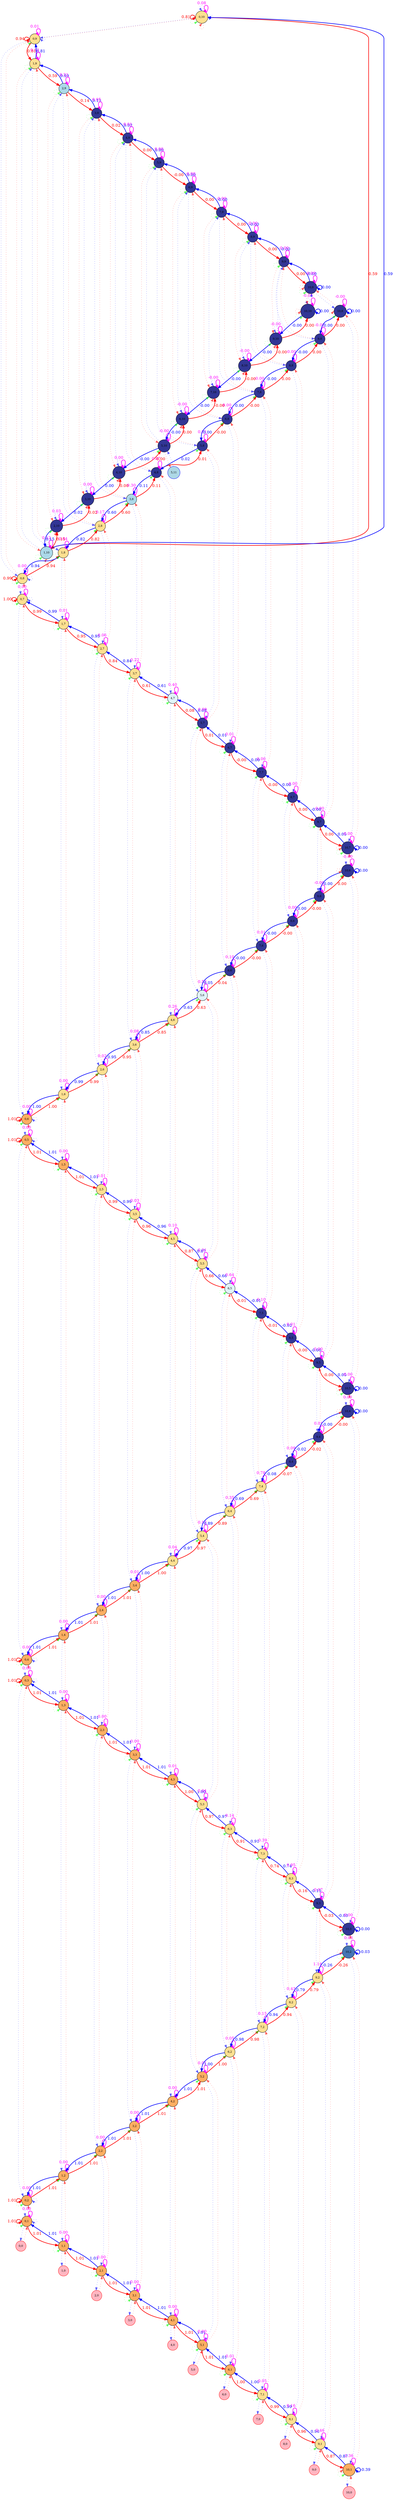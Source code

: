 digraph {
	splines=true
	"0,10" [label="0,10" color=black colorscheme=rdylbu10 fillcolor=5 fontsize=10 pos="0,10!" shape=circle style=filled]
	"0,9" [label="0,9" color=black colorscheme=rdylbu10 fillcolor=5 fontsize=10 pos="0,9!" shape=circle style=filled]
	"0,8" [label="0,8" color=black colorscheme=rdylbu10 fillcolor=5 fontsize=10 pos="0,8!" shape=circle style=filled]
	"0,7" [label="0,7" color=black colorscheme=rdylbu10 fillcolor=5 fontsize=10 pos="0,7!" shape=circle style=filled]
	"0,6" [label="0,6" color=black colorscheme=rdylbu10 fillcolor=4 fontsize=10 pos="0,6!" shape=circle style=filled]
	"0,5" [label="0,5" color=black colorscheme=rdylbu10 fillcolor=4 fontsize=10 pos="0,5!" shape=circle style=filled]
	"0,4" [label="0,4" color=black colorscheme=rdylbu10 fillcolor=4 fontsize=10 pos="0,4!" shape=circle style=filled]
	"0,3" [label="0,3" color=black colorscheme=rdylbu10 fillcolor=4 fontsize=10 pos="0,3!" shape=circle style=filled]
	"0,2" [label="0,2" color=black colorscheme=rdylbu10 fillcolor=4 fontsize=10 pos="0,2!" shape=circle style=filled]
	"0,1" [label="0,1" color=black colorscheme=rdylbu10 fillcolor=4 fontsize=10 pos="0,1!" shape=circle style=filled]
	"0,0" [label="0,0" color=red fillcolor=lightpink fontsize=10 pos="0,0!" shape=circle style=filled]
	"1,10" [label="1,10" color=black colorscheme=rdylbu10 fillcolor=7 fontsize=10 pos="1,10!" shape=circle style=filled]
	"1,9" [label="1,9" color=black colorscheme=rdylbu10 fillcolor=5 fontsize=10 pos="1,9!" shape=circle style=filled]
	"1,8" [label="1,8" color=black colorscheme=rdylbu10 fillcolor=5 fontsize=10 pos="1,8!" shape=circle style=filled]
	"1,7" [label="1,7" color=black colorscheme=rdylbu10 fillcolor=5 fontsize=10 pos="1,7!" shape=circle style=filled]
	"1,6" [label="1,6" color=black colorscheme=rdylbu10 fillcolor=5 fontsize=10 pos="1,6!" shape=circle style=filled]
	"1,5" [label="1,5" color=black colorscheme=rdylbu10 fillcolor=4 fontsize=10 pos="1,5!" shape=circle style=filled]
	"1,4" [label="1,4" color=black colorscheme=rdylbu10 fillcolor=4 fontsize=10 pos="1,4!" shape=circle style=filled]
	"1,3" [label="1,3" color=black colorscheme=rdylbu10 fillcolor=4 fontsize=10 pos="1,3!" shape=circle style=filled]
	"1,2" [label="1,2" color=black colorscheme=rdylbu10 fillcolor=4 fontsize=10 pos="1,2!" shape=circle style=filled]
	"1,1" [label="1,1" color=black colorscheme=rdylbu10 fillcolor=4 fontsize=10 pos="1,1!" shape=circle style=filled]
	"1,0" [label="1,0" color=red fillcolor=lightpink fontsize=10 pos="1,0!" shape=circle style=filled]
	"2,10" [label="2,10" color=black colorscheme=rdylbu10 fillcolor=10 fontsize=10 pos="2,10!" shape=circle style=filled]
	"2,9" [label="2,9" color=black colorscheme=rdylbu10 fillcolor=7 fontsize=10 pos="2,9!" shape=circle style=filled]
	"2,8" [label="2,8" color=black colorscheme=rdylbu10 fillcolor=5 fontsize=10 pos="2,8!" shape=circle style=filled]
	"2,7" [label="2,7" color=black colorscheme=rdylbu10 fillcolor=5 fontsize=10 pos="2,7!" shape=circle style=filled]
	"2,6" [label="2,6" color=black colorscheme=rdylbu10 fillcolor=5 fontsize=10 pos="2,6!" shape=circle style=filled]
	"2,5" [label="2,5" color=black colorscheme=rdylbu10 fillcolor=5 fontsize=10 pos="2,5!" shape=circle style=filled]
	"2,4" [label="2,4" color=black colorscheme=rdylbu10 fillcolor=4 fontsize=10 pos="2,4!" shape=circle style=filled]
	"2,3" [label="2,3" color=black colorscheme=rdylbu10 fillcolor=4 fontsize=10 pos="2,3!" shape=circle style=filled]
	"2,2" [label="2,2" color=black colorscheme=rdylbu10 fillcolor=4 fontsize=10 pos="2,2!" shape=circle style=filled]
	"2,1" [label="2,1" color=black colorscheme=rdylbu10 fillcolor=4 fontsize=10 pos="2,1!" shape=circle style=filled]
	"2,0" [label="2,0" color=red fillcolor=lightpink fontsize=10 pos="2,0!" shape=circle style=filled]
	"3,10" [label="3,10" color=black colorscheme=rdylbu10 fillcolor=10 fontsize=10 pos="3,10!" shape=circle style=filled]
	"3,9" [label="3,9" color=black colorscheme=rdylbu10 fillcolor=10 fontsize=10 pos="3,9!" shape=circle style=filled]
	"3,8" [label="3,8" color=black colorscheme=rdylbu10 fillcolor=7 fontsize=10 pos="3,8!" shape=circle style=filled]
	"3,7" [label="3,7" color=black colorscheme=rdylbu10 fillcolor=5 fontsize=10 pos="3,7!" shape=circle style=filled]
	"3,6" [label="3,6" color=black colorscheme=rdylbu10 fillcolor=5 fontsize=10 pos="3,6!" shape=circle style=filled]
	"3,5" [label="3,5" color=black colorscheme=rdylbu10 fillcolor=5 fontsize=10 pos="3,5!" shape=circle style=filled]
	"3,4" [label="3,4" color=black colorscheme=rdylbu10 fillcolor=4 fontsize=10 pos="3,4!" shape=circle style=filled]
	"3,3" [label="3,3" color=black colorscheme=rdylbu10 fillcolor=4 fontsize=10 pos="3,3!" shape=circle style=filled]
	"3,2" [label="3,2" color=black colorscheme=rdylbu10 fillcolor=4 fontsize=10 pos="3,2!" shape=circle style=filled]
	"3,1" [label="3,1" color=black colorscheme=rdylbu10 fillcolor=4 fontsize=10 pos="3,1!" shape=circle style=filled]
	"3,0" [label="3,0" color=red fillcolor=lightpink fontsize=10 pos="3,0!" shape=circle style=filled]
	"4,10" [label="4,10" color=black colorscheme=rdylbu10 fillcolor=10 fontsize=10 pos="4,10!" shape=circle style=filled]
	"4,9" [label="4,9" color=black colorscheme=rdylbu10 fillcolor=10 fontsize=10 pos="4,9!" shape=circle style=filled]
	"4,8" [label="4,8" color=black colorscheme=rdylbu10 fillcolor=10 fontsize=10 pos="4,8!" shape=circle style=filled]
	"4,7" [label="4,7" color=black colorscheme=rdylbu10 fillcolor=6 fontsize=10 pos="4,7!" shape=circle style=filled]
	"4,6" [label="4,6" color=black colorscheme=rdylbu10 fillcolor=5 fontsize=10 pos="4,6!" shape=circle style=filled]
	"4,5" [label="4,5" color=black colorscheme=rdylbu10 fillcolor=5 fontsize=10 pos="4,5!" shape=circle style=filled]
	"4,4" [label="4,4" color=black colorscheme=rdylbu10 fillcolor=5 fontsize=10 pos="4,4!" shape=circle style=filled]
	"4,3" [label="4,3" color=black colorscheme=rdylbu10 fillcolor=4 fontsize=10 pos="4,3!" shape=circle style=filled]
	"4,2" [label="4,2" color=black colorscheme=rdylbu10 fillcolor=4 fontsize=10 pos="4,2!" shape=circle style=filled]
	"4,1" [label="4,1" color=black colorscheme=rdylbu10 fillcolor=4 fontsize=10 pos="4,1!" shape=circle style=filled]
	"4,0" [label="4,0" color=red fillcolor=lightpink fontsize=10 pos="4,0!" shape=circle style=filled]
	"5,11" [label="5,11" color=blue fillcolor=lightblue fontsize=10 pos="5,11!" shape=circle style=filled]
	"5,10" [label="5,10" color=black colorscheme=rdylbu10 fillcolor=10 fontsize=10 pos="5,10!" shape=circle style=filled]
	"5,9" [label="5,9" color=black colorscheme=rdylbu10 fillcolor=10 fontsize=10 pos="5,9!" shape=circle style=filled]
	"5,8" [label="5,8" color=black colorscheme=rdylbu10 fillcolor=10 fontsize=10 pos="5,8!" shape=circle style=filled]
	"5,7" [label="5,7" color=black colorscheme=rdylbu10 fillcolor=10 fontsize=10 pos="5,7!" shape=circle style=filled]
	"5,6" [label="5,6" color=black colorscheme=rdylbu10 fillcolor=6 fontsize=10 pos="5,6!" shape=circle style=filled]
	"5,5" [label="5,5" color=black colorscheme=rdylbu10 fillcolor=5 fontsize=10 pos="5,5!" shape=circle style=filled]
	"5,4" [label="5,4" color=black colorscheme=rdylbu10 fillcolor=5 fontsize=10 pos="5,4!" shape=circle style=filled]
	"5,3" [label="5,3" color=black colorscheme=rdylbu10 fillcolor=5 fontsize=10 pos="5,3!" shape=circle style=filled]
	"5,2" [label="5,2" color=black colorscheme=rdylbu10 fillcolor=4 fontsize=10 pos="5,2!" shape=circle style=filled]
	"5,1" [label="5,1" color=black colorscheme=rdylbu10 fillcolor=4 fontsize=10 pos="5,1!" shape=circle style=filled]
	"5,0" [label="5,0" color=red fillcolor=lightpink fontsize=10 pos="5,0!" shape=circle style=filled]
	"6,10" [label="6,10" color=black colorscheme=rdylbu10 fillcolor=10 fontsize=10 pos="6,10!" shape=circle style=filled]
	"6,9" [label="6,9" color=black colorscheme=rdylbu10 fillcolor=10 fontsize=10 pos="6,9!" shape=circle style=filled]
	"6,8" [label="6,8" color=black colorscheme=rdylbu10 fillcolor=10 fontsize=10 pos="6,8!" shape=circle style=filled]
	"6,7" [label="6,7" color=black colorscheme=rdylbu10 fillcolor=10 fontsize=10 pos="6,7!" shape=circle style=filled]
	"6,6" [label="6,6" color=black colorscheme=rdylbu10 fillcolor=10 fontsize=10 pos="6,6!" shape=circle style=filled]
	"6,5" [label="6,5" color=black colorscheme=rdylbu10 fillcolor=6 fontsize=10 pos="6,5!" shape=circle style=filled]
	"6,4" [label="6,4" color=black colorscheme=rdylbu10 fillcolor=5 fontsize=10 pos="6,4!" shape=circle style=filled]
	"6,3" [label="6,3" color=black colorscheme=rdylbu10 fillcolor=5 fontsize=10 pos="6,3!" shape=circle style=filled]
	"6,2" [label="6,2" color=black colorscheme=rdylbu10 fillcolor=5 fontsize=10 pos="6,2!" shape=circle style=filled]
	"6,1" [label="6,1" color=black colorscheme=rdylbu10 fillcolor=4 fontsize=10 pos="6,1!" shape=circle style=filled]
	"6,0" [label="6,0" color=red fillcolor=lightpink fontsize=10 pos="6,0!" shape=circle style=filled]
	"7,10" [label="7,10" color=black colorscheme=rdylbu10 fillcolor=10 fontsize=10 pos="7,10!" shape=circle style=filled]
	"7,9" [label="7,9" color=black colorscheme=rdylbu10 fillcolor=10 fontsize=10 pos="7,9!" shape=circle style=filled]
	"7,8" [label="7,8" color=black colorscheme=rdylbu10 fillcolor=10 fontsize=10 pos="7,8!" shape=circle style=filled]
	"7,7" [label="7,7" color=black colorscheme=rdylbu10 fillcolor=10 fontsize=10 pos="7,7!" shape=circle style=filled]
	"7,6" [label="7,6" color=black colorscheme=rdylbu10 fillcolor=10 fontsize=10 pos="7,6!" shape=circle style=filled]
	"7,5" [label="7,5" color=black colorscheme=rdylbu10 fillcolor=10 fontsize=10 pos="7,5!" shape=circle style=filled]
	"7,4" [label="7,4" color=black colorscheme=rdylbu10 fillcolor=5 fontsize=10 pos="7,4!" shape=circle style=filled]
	"7,3" [label="7,3" color=black colorscheme=rdylbu10 fillcolor=5 fontsize=10 pos="7,3!" shape=circle style=filled]
	"7,2" [label="7,2" color=black colorscheme=rdylbu10 fillcolor=5 fontsize=10 pos="7,2!" shape=circle style=filled]
	"7,1" [label="7,1" color=black colorscheme=rdylbu10 fillcolor=5 fontsize=10 pos="7,1!" shape=circle style=filled]
	"7,0" [label="7,0" color=red fillcolor=lightpink fontsize=10 pos="7,0!" shape=circle style=filled]
	"8,10" [label="8,10" color=black colorscheme=rdylbu10 fillcolor=10 fontsize=10 pos="8,10!" shape=circle style=filled]
	"8,9" [label="8,9" color=black colorscheme=rdylbu10 fillcolor=10 fontsize=10 pos="8,9!" shape=circle style=filled]
	"8,8" [label="8,8" color=black colorscheme=rdylbu10 fillcolor=10 fontsize=10 pos="8,8!" shape=circle style=filled]
	"8,7" [label="8,7" color=black colorscheme=rdylbu10 fillcolor=10 fontsize=10 pos="8,7!" shape=circle style=filled]
	"8,6" [label="8,6" color=black colorscheme=rdylbu10 fillcolor=10 fontsize=10 pos="8,6!" shape=circle style=filled]
	"8,5" [label="8,5" color=black colorscheme=rdylbu10 fillcolor=10 fontsize=10 pos="8,5!" shape=circle style=filled]
	"8,4" [label="8,4" color=black colorscheme=rdylbu10 fillcolor=10 fontsize=10 pos="8,4!" shape=circle style=filled]
	"8,3" [label="8,3" color=black colorscheme=rdylbu10 fillcolor=5 fontsize=10 pos="8,3!" shape=circle style=filled]
	"8,2" [label="8,2" color=black colorscheme=rdylbu10 fillcolor=5 fontsize=10 pos="8,2!" shape=circle style=filled]
	"8,1" [label="8,1" color=black colorscheme=rdylbu10 fillcolor=5 fontsize=10 pos="8,1!" shape=circle style=filled]
	"8,0" [label="8,0" color=red fillcolor=lightpink fontsize=10 pos="8,0!" shape=circle style=filled]
	"9,10" [label="9,10" color=black colorscheme=rdylbu10 fillcolor=10 fontsize=10 pos="9,10!" shape=circle style=filled]
	"9,9" [label="9,9" color=black colorscheme=rdylbu10 fillcolor=10 fontsize=10 pos="9,9!" shape=circle style=filled]
	"9,8" [label="9,8" color=black colorscheme=rdylbu10 fillcolor=10 fontsize=10 pos="9,8!" shape=circle style=filled]
	"9,7" [label="9,7" color=black colorscheme=rdylbu10 fillcolor=10 fontsize=10 pos="9,7!" shape=circle style=filled]
	"9,6" [label="9,6" color=black colorscheme=rdylbu10 fillcolor=10 fontsize=10 pos="9,6!" shape=circle style=filled]
	"9,5" [label="9,5" color=black colorscheme=rdylbu10 fillcolor=10 fontsize=10 pos="9,5!" shape=circle style=filled]
	"9,4" [label="9,4" color=black colorscheme=rdylbu10 fillcolor=10 fontsize=10 pos="9,4!" shape=circle style=filled]
	"9,3" [label="9,3" color=black colorscheme=rdylbu10 fillcolor=10 fontsize=10 pos="9,3!" shape=circle style=filled]
	"9,2" [label="9,2" color=black colorscheme=rdylbu10 fillcolor=5 fontsize=10 pos="9,2!" shape=circle style=filled]
	"9,1" [label="9,1" color=black colorscheme=rdylbu10 fillcolor=5 fontsize=10 pos="9,1!" shape=circle style=filled]
	"9,0" [label="9,0" color=red fillcolor=lightpink fontsize=10 pos="9,0!" shape=circle style=filled]
	"10,10" [label="10,10" color=black colorscheme=rdylbu10 fillcolor=10 fontsize=10 pos="10,10!" shape=circle style=filled]
	"10,9" [label="10,9" color=black colorscheme=rdylbu10 fillcolor=10 fontsize=10 pos="10,9!" shape=circle style=filled]
	"10,8" [label="10,8" color=black colorscheme=rdylbu10 fillcolor=10 fontsize=10 pos="10,8!" shape=circle style=filled]
	"10,7" [label="10,7" color=black colorscheme=rdylbu10 fillcolor=10 fontsize=10 pos="10,7!" shape=circle style=filled]
	"10,6" [label="10,6" color=black colorscheme=rdylbu10 fillcolor=10 fontsize=10 pos="10,6!" shape=circle style=filled]
	"10,5" [label="10,5" color=black colorscheme=rdylbu10 fillcolor=10 fontsize=10 pos="10,5!" shape=circle style=filled]
	"10,4" [label="10,4" color=black colorscheme=rdylbu10 fillcolor=10 fontsize=10 pos="10,4!" shape=circle style=filled]
	"10,3" [label="10,3" color=black colorscheme=rdylbu10 fillcolor=10 fontsize=10 pos="10,3!" shape=circle style=filled]
	"10,2" [label="10,2" color=black colorscheme=rdylbu10 fillcolor=9 fontsize=10 pos="10,2!" shape=circle style=filled]
	"10,1" [label="10,1" color=black colorscheme=rdylbu10 fillcolor=4 fontsize=10 pos="10,1!" shape=circle style=filled]
	"10,0" [label="10,0" color=red fillcolor=lightpink fontsize=10 pos="10,0!" shape=circle style=filled]
	"0,10" -> "0,10" [label=0.08 color="#ff00ff" fontcolor="#ff00ff" headport=ne penwidth=2 style=solid tailport=ne]
	"0,10" -> "0,10" [label="" color="#00ff0099" fontcolor="#00ff0099" headport=sw style=dotted tailport=sw]
	"0,10" -> "0,9" [label="" color="#0000ff99" fontcolor="#0000ff99" style=dotted]
	"0,10" -> "1,10" [label=0.59 color="#ff0000" fontcolor="#ff0000" penwidth=2 style=solid]
	"0,10" -> "0,10" [label="" color="#ff000099" fontcolor="#ff000099" headport=s style=dotted tailport=s]
	"0,10" -> "0,10" [label="" color="#0000ff99" fontcolor="#0000ff99" headport=n style=dotted tailport=n]
	"0,10" -> "0,10" [label="" color="#0000ff99" fontcolor="#0000ff99" headport=e style=dotted tailport=e]
	"0,10" -> "0,10" [label=0.81 color="#ff0000" fontcolor="#ff0000" headport=w penwidth=2 style=solid tailport=w]
	"0,9" -> "0,10" [label="" color="#ff000099" fontcolor="#ff000099" style=dotted]
	"0,9" -> "0,9" [label=0.01 color="#ff00ff" fontcolor="#ff00ff" headport=ne penwidth=2 style=solid tailport=ne]
	"0,9" -> "0,9" [label="" color="#00ff0099" fontcolor="#00ff0099" headport=sw style=dotted tailport=sw]
	"0,9" -> "0,8" [label="" color="#0000ff99" fontcolor="#0000ff99" style=dotted]
	"0,9" -> "1,9" [label=0.81 color="#ff0000" fontcolor="#ff0000" penwidth=2 style=solid]
	"0,9" -> "0,9" [label="" color="#0000ff99" fontcolor="#0000ff99" headport=e style=dotted tailport=e]
	"0,9" -> "0,9" [label=0.94 color="#ff0000" fontcolor="#ff0000" headport=w penwidth=2 style=solid tailport=w]
	"0,8" -> "0,9" [label="" color="#ff000099" fontcolor="#ff000099" style=dotted]
	"0,8" -> "0,8" [label=0.00 color="#ff00ff" fontcolor="#ff00ff" headport=ne penwidth=2 style=solid tailport=ne]
	"0,8" -> "0,8" [label="" color="#00ff0099" fontcolor="#00ff0099" headport=sw style=dotted tailport=sw]
	"0,8" -> "0,7" [label="" color="#0000ff99" fontcolor="#0000ff99" style=dotted]
	"0,8" -> "1,8" [label=0.94 color="#ff0000" fontcolor="#ff0000" penwidth=2 style=solid]
	"0,8" -> "0,8" [label="" color="#0000ff99" fontcolor="#0000ff99" headport=e style=dotted tailport=e]
	"0,8" -> "0,8" [label=0.99 color="#ff0000" fontcolor="#ff0000" headport=w penwidth=2 style=solid tailport=w]
	"0,7" -> "0,8" [label="" color="#ff000099" fontcolor="#ff000099" style=dotted]
	"0,7" -> "0,7" [label=0.00 color="#ff00ff" fontcolor="#ff00ff" headport=ne penwidth=2 style=solid tailport=ne]
	"0,7" -> "0,7" [label="" color="#00ff0099" fontcolor="#00ff0099" headport=sw style=dotted tailport=sw]
	"0,7" -> "0,6" [label="" color="#0000ff99" fontcolor="#0000ff99" style=dotted]
	"0,7" -> "1,7" [label=0.99 color="#ff0000" fontcolor="#ff0000" penwidth=2 style=solid]
	"0,7" -> "0,7" [label="" color="#0000ff99" fontcolor="#0000ff99" headport=e style=dotted tailport=e]
	"0,7" -> "0,7" [label=1.00 color="#ff0000" fontcolor="#ff0000" headport=w penwidth=2 style=solid tailport=w]
	"0,6" -> "0,7" [label="" color="#ff000099" fontcolor="#ff000099" style=dotted]
	"0,6" -> "0,6" [label=0.00 color="#ff00ff" fontcolor="#ff00ff" headport=ne penwidth=2 style=solid tailport=ne]
	"0,6" -> "0,6" [label="" color="#00ff0099" fontcolor="#00ff0099" headport=sw style=dotted tailport=sw]
	"0,6" -> "0,5" [label="" color="#0000ff99" fontcolor="#0000ff99" style=dotted]
	"0,6" -> "1,6" [label=1.00 color="#ff0000" fontcolor="#ff0000" penwidth=2 style=solid]
	"0,6" -> "0,6" [label="" color="#0000ff99" fontcolor="#0000ff99" headport=e style=dotted tailport=e]
	"0,6" -> "0,6" [label=1.01 color="#ff0000" fontcolor="#ff0000" headport=w penwidth=2 style=solid tailport=w]
	"0,5" -> "0,6" [label="" color="#ff000099" fontcolor="#ff000099" style=dotted]
	"0,5" -> "0,5" [label=0.00 color="#ff00ff" fontcolor="#ff00ff" headport=ne penwidth=2 style=solid tailport=ne]
	"0,5" -> "0,5" [label="" color="#00ff0099" fontcolor="#00ff0099" headport=sw style=dotted tailport=sw]
	"0,5" -> "0,4" [label="" color="#0000ff99" fontcolor="#0000ff99" style=dotted]
	"0,5" -> "1,5" [label=1.01 color="#ff0000" fontcolor="#ff0000" penwidth=2 style=solid]
	"0,5" -> "0,5" [label="" color="#0000ff99" fontcolor="#0000ff99" headport=e style=dotted tailport=e]
	"0,5" -> "0,5" [label=1.01 color="#ff0000" fontcolor="#ff0000" headport=w penwidth=2 style=solid tailport=w]
	"0,4" -> "0,5" [label="" color="#ff000099" fontcolor="#ff000099" style=dotted]
	"0,4" -> "0,4" [label=0.00 color="#ff00ff" fontcolor="#ff00ff" headport=ne penwidth=2 style=solid tailport=ne]
	"0,4" -> "0,4" [label="" color="#00ff0099" fontcolor="#00ff0099" headport=sw style=dotted tailport=sw]
	"0,4" -> "0,3" [label="" color="#0000ff99" fontcolor="#0000ff99" style=dotted]
	"0,4" -> "1,4" [label=1.01 color="#ff0000" fontcolor="#ff0000" penwidth=2 style=solid]
	"0,4" -> "0,4" [label="" color="#0000ff99" fontcolor="#0000ff99" headport=e style=dotted tailport=e]
	"0,4" -> "0,4" [label=1.01 color="#ff0000" fontcolor="#ff0000" headport=w penwidth=2 style=solid tailport=w]
	"0,3" -> "0,4" [label="" color="#ff000099" fontcolor="#ff000099" style=dotted]
	"0,3" -> "0,3" [label=0.00 color="#ff00ff" fontcolor="#ff00ff" headport=ne penwidth=2 style=solid tailport=ne]
	"0,3" -> "0,3" [label="" color="#00ff0099" fontcolor="#00ff0099" headport=sw style=dotted tailport=sw]
	"0,3" -> "0,2" [label="" color="#0000ff99" fontcolor="#0000ff99" style=dotted]
	"0,3" -> "1,3" [label=1.01 color="#ff0000" fontcolor="#ff0000" penwidth=2 style=solid]
	"0,3" -> "0,3" [label="" color="#0000ff99" fontcolor="#0000ff99" headport=e style=dotted tailport=e]
	"0,3" -> "0,3" [label=1.01 color="#ff0000" fontcolor="#ff0000" headport=w penwidth=2 style=solid tailport=w]
	"0,2" -> "0,3" [label="" color="#ff000099" fontcolor="#ff000099" style=dotted]
	"0,2" -> "0,2" [label=0.00 color="#ff00ff" fontcolor="#ff00ff" headport=ne penwidth=2 style=solid tailport=ne]
	"0,2" -> "0,2" [label="" color="#00ff0099" fontcolor="#00ff0099" headport=sw style=dotted tailport=sw]
	"0,2" -> "0,1" [label="" color="#0000ff99" fontcolor="#0000ff99" style=dotted]
	"0,2" -> "1,2" [label=1.01 color="#ff0000" fontcolor="#ff0000" penwidth=2 style=solid]
	"0,2" -> "0,2" [label="" color="#0000ff99" fontcolor="#0000ff99" headport=e style=dotted tailport=e]
	"0,2" -> "0,2" [label=1.01 color="#ff0000" fontcolor="#ff0000" headport=w penwidth=2 style=solid tailport=w]
	"0,1" -> "0,2" [label="" color="#ff000099" fontcolor="#ff000099" style=dotted]
	"0,1" -> "0,1" [label=0.00 color="#ff00ff" fontcolor="#ff00ff" headport=ne penwidth=2 style=solid tailport=ne]
	"0,1" -> "0,1" [label="" color="#00ff0099" fontcolor="#00ff0099" headport=sw style=dotted tailport=sw]
	"0,1" -> "0,0" [label="" color="#0000ff99" fontcolor="#0000ff99" style=dotted]
	"0,1" -> "1,1" [label=1.01 color="#ff0000" fontcolor="#ff0000" penwidth=2 style=solid]
	"0,1" -> "0,1" [label="" color="#0000ff99" fontcolor="#0000ff99" headport=e style=dotted tailport=e]
	"0,1" -> "0,1" [label=1.01 color="#ff0000" fontcolor="#ff0000" headport=w penwidth=2 style=solid tailport=w]
	"0,0" -> "0,1" [label="" color="#ff000099" fontcolor="#ff000099" style=dotted]
	"1,10" -> "0,10" [label=0.59 color="#0000ff" fontcolor="#0000ff" penwidth=2 style=solid]
	"1,10" -> "1,10" [label=0.12 color="#ff00ff" fontcolor="#ff00ff" headport=ne penwidth=2 style=solid tailport=ne]
	"1,10" -> "1,10" [label="" color="#00ff0099" fontcolor="#00ff0099" headport=sw style=dotted tailport=sw]
	"1,10" -> "1,9" [label="" color="#0000ff99" fontcolor="#0000ff99" style=dotted]
	"1,10" -> "2,10" [label=0.15 color="#ff0000" fontcolor="#ff0000" penwidth=2 style=solid]
	"1,10" -> "1,10" [label="" color="#ff000099" fontcolor="#ff000099" headport=s style=dotted tailport=s]
	"1,10" -> "1,10" [label="" color="#0000ff99" fontcolor="#0000ff99" headport=n style=dotted tailport=n]
	"1,9" -> "0,9" [label=0.81 color="#0000ff" fontcolor="#0000ff" penwidth=2 style=solid]
	"1,9" -> "1,10" [label="" color="#ff000099" fontcolor="#ff000099" style=dotted]
	"1,9" -> "1,9" [label=0.12 color="#ff00ff" fontcolor="#ff00ff" headport=ne penwidth=2 style=solid tailport=ne]
	"1,9" -> "1,9" [label="" color="#00ff0099" fontcolor="#00ff0099" headport=sw style=dotted tailport=sw]
	"1,9" -> "1,8" [label="" color="#0000ff99" fontcolor="#0000ff99" style=dotted]
	"1,9" -> "2,9" [label=0.59 color="#ff0000" fontcolor="#ff0000" penwidth=2 style=solid]
	"1,8" -> "0,8" [label=0.94 color="#0000ff" fontcolor="#0000ff" penwidth=2 style=solid]
	"1,8" -> "1,9" [label="" color="#ff000099" fontcolor="#ff000099" style=dotted]
	"1,8" -> "1,8" [label=0.04 color="#ff00ff" fontcolor="#ff00ff" headport=ne penwidth=2 style=solid tailport=ne]
	"1,8" -> "1,8" [label="" color="#00ff0099" fontcolor="#00ff0099" headport=sw style=dotted tailport=sw]
	"1,8" -> "1,7" [label="" color="#0000ff99" fontcolor="#0000ff99" style=dotted]
	"1,8" -> "2,8" [label=0.82 color="#ff0000" fontcolor="#ff0000" penwidth=2 style=solid]
	"1,7" -> "0,7" [label=0.99 color="#0000ff" fontcolor="#0000ff" penwidth=2 style=solid]
	"1,7" -> "1,8" [label="" color="#ff000099" fontcolor="#ff000099" style=dotted]
	"1,7" -> "1,7" [label=0.01 color="#ff00ff" fontcolor="#ff00ff" headport=ne penwidth=2 style=solid tailport=ne]
	"1,7" -> "1,7" [label="" color="#00ff0099" fontcolor="#00ff0099" headport=sw style=dotted tailport=sw]
	"1,7" -> "1,6" [label="" color="#0000ff99" fontcolor="#0000ff99" style=dotted]
	"1,7" -> "2,7" [label=0.95 color="#ff0000" fontcolor="#ff0000" penwidth=2 style=solid]
	"1,6" -> "0,6" [label=1.00 color="#0000ff" fontcolor="#0000ff" penwidth=2 style=solid]
	"1,6" -> "1,7" [label="" color="#ff000099" fontcolor="#ff000099" style=dotted]
	"1,6" -> "1,6" [label=0.00 color="#ff00ff" fontcolor="#ff00ff" headport=ne penwidth=2 style=solid tailport=ne]
	"1,6" -> "1,6" [label="" color="#00ff0099" fontcolor="#00ff0099" headport=sw style=dotted tailport=sw]
	"1,6" -> "1,5" [label="" color="#0000ff99" fontcolor="#0000ff99" style=dotted]
	"1,6" -> "2,6" [label=0.99 color="#ff0000" fontcolor="#ff0000" penwidth=2 style=solid]
	"1,5" -> "0,5" [label=1.01 color="#0000ff" fontcolor="#0000ff" penwidth=2 style=solid]
	"1,5" -> "1,6" [label="" color="#ff000099" fontcolor="#ff000099" style=dotted]
	"1,5" -> "1,5" [label=0.00 color="#ff00ff" fontcolor="#ff00ff" headport=ne penwidth=2 style=solid tailport=ne]
	"1,5" -> "1,5" [label="" color="#00ff0099" fontcolor="#00ff0099" headport=sw style=dotted tailport=sw]
	"1,5" -> "1,4" [label="" color="#0000ff99" fontcolor="#0000ff99" style=dotted]
	"1,5" -> "2,5" [label=1.01 color="#ff0000" fontcolor="#ff0000" penwidth=2 style=solid]
	"1,4" -> "0,4" [label=1.01 color="#0000ff" fontcolor="#0000ff" penwidth=2 style=solid]
	"1,4" -> "1,5" [label="" color="#ff000099" fontcolor="#ff000099" style=dotted]
	"1,4" -> "1,4" [label=0.00 color="#ff00ff" fontcolor="#ff00ff" headport=ne penwidth=2 style=solid tailport=ne]
	"1,4" -> "1,4" [label="" color="#00ff0099" fontcolor="#00ff0099" headport=sw style=dotted tailport=sw]
	"1,4" -> "1,3" [label="" color="#0000ff99" fontcolor="#0000ff99" style=dotted]
	"1,4" -> "2,4" [label=1.01 color="#ff0000" fontcolor="#ff0000" penwidth=2 style=solid]
	"1,3" -> "0,3" [label=1.01 color="#0000ff" fontcolor="#0000ff" penwidth=2 style=solid]
	"1,3" -> "1,4" [label="" color="#ff000099" fontcolor="#ff000099" style=dotted]
	"1,3" -> "1,3" [label=0.00 color="#ff00ff" fontcolor="#ff00ff" headport=ne penwidth=2 style=solid tailport=ne]
	"1,3" -> "1,3" [label="" color="#00ff0099" fontcolor="#00ff0099" headport=sw style=dotted tailport=sw]
	"1,3" -> "1,2" [label="" color="#0000ff99" fontcolor="#0000ff99" style=dotted]
	"1,3" -> "2,3" [label=1.01 color="#ff0000" fontcolor="#ff0000" penwidth=2 style=solid]
	"1,2" -> "0,2" [label=1.01 color="#0000ff" fontcolor="#0000ff" penwidth=2 style=solid]
	"1,2" -> "1,3" [label="" color="#ff000099" fontcolor="#ff000099" style=dotted]
	"1,2" -> "1,2" [label=0.00 color="#ff00ff" fontcolor="#ff00ff" headport=ne penwidth=2 style=solid tailport=ne]
	"1,2" -> "1,2" [label="" color="#00ff0099" fontcolor="#00ff0099" headport=sw style=dotted tailport=sw]
	"1,2" -> "1,1" [label="" color="#0000ff99" fontcolor="#0000ff99" style=dotted]
	"1,2" -> "2,2" [label=1.01 color="#ff0000" fontcolor="#ff0000" penwidth=2 style=solid]
	"1,1" -> "0,1" [label=1.01 color="#0000ff" fontcolor="#0000ff" penwidth=2 style=solid]
	"1,1" -> "1,2" [label="" color="#ff000099" fontcolor="#ff000099" style=dotted]
	"1,1" -> "1,1" [label=0.00 color="#ff00ff" fontcolor="#ff00ff" headport=ne penwidth=2 style=solid tailport=ne]
	"1,1" -> "1,1" [label="" color="#00ff0099" fontcolor="#00ff0099" headport=sw style=dotted tailport=sw]
	"1,1" -> "1,0" [label="" color="#0000ff99" fontcolor="#0000ff99" style=dotted]
	"1,1" -> "2,1" [label=1.01 color="#ff0000" fontcolor="#ff0000" penwidth=2 style=solid]
	"1,0" -> "1,1" [label="" color="#ff000099" fontcolor="#ff000099" style=dotted]
	"2,10" -> "1,10" [label=0.15 color="#0000ff" fontcolor="#0000ff" penwidth=2 style=solid]
	"2,10" -> "2,10" [label=0.03 color="#ff00ff" fontcolor="#ff00ff" headport=ne penwidth=2 style=solid tailport=ne]
	"2,10" -> "2,10" [label="" color="#00ff0099" fontcolor="#00ff0099" headport=sw style=dotted tailport=sw]
	"2,10" -> "2,9" [label="" color="#0000ff99" fontcolor="#0000ff99" style=dotted]
	"2,10" -> "3,10" [label=0.02 color="#ff0000" fontcolor="#ff0000" penwidth=2 style=solid]
	"2,10" -> "2,10" [label="" color="#ff000099" fontcolor="#ff000099" headport=s style=dotted tailport=s]
	"2,10" -> "2,10" [label="" color="#0000ff99" fontcolor="#0000ff99" headport=n style=dotted tailport=n]
	"2,9" -> "1,9" [label=0.59 color="#0000ff" fontcolor="#0000ff" penwidth=2 style=solid]
	"2,9" -> "2,10" [label="" color="#ff000099" fontcolor="#ff000099" style=dotted]
	"2,9" -> "2,9" [label=0.21 color="#ff00ff" fontcolor="#ff00ff" headport=ne penwidth=2 style=solid tailport=ne]
	"2,9" -> "2,9" [label="" color="#00ff0099" fontcolor="#00ff0099" headport=sw style=dotted tailport=sw]
	"2,9" -> "2,8" [label="" color="#0000ff99" fontcolor="#0000ff99" style=dotted]
	"2,9" -> "3,9" [label=0.14 color="#ff0000" fontcolor="#ff0000" penwidth=2 style=solid]
	"2,8" -> "1,8" [label=0.82 color="#0000ff" fontcolor="#0000ff" penwidth=2 style=solid]
	"2,8" -> "2,9" [label="" color="#ff000099" fontcolor="#ff000099" style=dotted]
	"2,8" -> "2,8" [label=0.17 color="#ff00ff" fontcolor="#ff00ff" headport=ne penwidth=2 style=solid tailport=ne]
	"2,8" -> "2,8" [label="" color="#00ff0099" fontcolor="#00ff0099" headport=sw style=dotted tailport=sw]
	"2,8" -> "2,7" [label="" color="#0000ff99" fontcolor="#0000ff99" style=dotted]
	"2,8" -> "3,8" [label=0.60 color="#ff0000" fontcolor="#ff0000" penwidth=2 style=solid]
	"2,7" -> "1,7" [label=0.95 color="#0000ff" fontcolor="#0000ff" penwidth=2 style=solid]
	"2,7" -> "2,8" [label="" color="#ff000099" fontcolor="#ff000099" style=dotted]
	"2,7" -> "2,7" [label=0.06 color="#ff00ff" fontcolor="#ff00ff" headport=ne penwidth=2 style=solid tailport=ne]
	"2,7" -> "2,7" [label="" color="#00ff0099" fontcolor="#00ff0099" headport=sw style=dotted tailport=sw]
	"2,7" -> "2,6" [label="" color="#0000ff99" fontcolor="#0000ff99" style=dotted]
	"2,7" -> "3,7" [label=0.84 color="#ff0000" fontcolor="#ff0000" penwidth=2 style=solid]
	"2,6" -> "1,6" [label=0.99 color="#0000ff" fontcolor="#0000ff" penwidth=2 style=solid]
	"2,6" -> "2,7" [label="" color="#ff000099" fontcolor="#ff000099" style=dotted]
	"2,6" -> "2,6" [label=0.02 color="#ff00ff" fontcolor="#ff00ff" headport=ne penwidth=2 style=solid tailport=ne]
	"2,6" -> "2,6" [label="" color="#00ff0099" fontcolor="#00ff0099" headport=sw style=dotted tailport=sw]
	"2,6" -> "2,5" [label="" color="#0000ff99" fontcolor="#0000ff99" style=dotted]
	"2,6" -> "3,6" [label=0.95 color="#ff0000" fontcolor="#ff0000" penwidth=2 style=solid]
	"2,5" -> "1,5" [label=1.01 color="#0000ff" fontcolor="#0000ff" penwidth=2 style=solid]
	"2,5" -> "2,6" [label="" color="#ff000099" fontcolor="#ff000099" style=dotted]
	"2,5" -> "2,5" [label=0.01 color="#ff00ff" fontcolor="#ff00ff" headport=ne penwidth=2 style=solid tailport=ne]
	"2,5" -> "2,5" [label="" color="#00ff0099" fontcolor="#00ff0099" headport=sw style=dotted tailport=sw]
	"2,5" -> "2,4" [label="" color="#0000ff99" fontcolor="#0000ff99" style=dotted]
	"2,5" -> "3,5" [label=0.99 color="#ff0000" fontcolor="#ff0000" penwidth=2 style=solid]
	"2,4" -> "1,4" [label=1.01 color="#0000ff" fontcolor="#0000ff" penwidth=2 style=solid]
	"2,4" -> "2,5" [label="" color="#ff000099" fontcolor="#ff000099" style=dotted]
	"2,4" -> "2,4" [label=0.00 color="#ff00ff" fontcolor="#ff00ff" headport=ne penwidth=2 style=solid tailport=ne]
	"2,4" -> "2,4" [label="" color="#00ff0099" fontcolor="#00ff0099" headport=sw style=dotted tailport=sw]
	"2,4" -> "2,3" [label="" color="#0000ff99" fontcolor="#0000ff99" style=dotted]
	"2,4" -> "3,4" [label=1.01 color="#ff0000" fontcolor="#ff0000" penwidth=2 style=solid]
	"2,3" -> "1,3" [label=1.01 color="#0000ff" fontcolor="#0000ff" penwidth=2 style=solid]
	"2,3" -> "2,4" [label="" color="#ff000099" fontcolor="#ff000099" style=dotted]
	"2,3" -> "2,3" [label=0.00 color="#ff00ff" fontcolor="#ff00ff" headport=ne penwidth=2 style=solid tailport=ne]
	"2,3" -> "2,3" [label="" color="#00ff0099" fontcolor="#00ff0099" headport=sw style=dotted tailport=sw]
	"2,3" -> "2,2" [label="" color="#0000ff99" fontcolor="#0000ff99" style=dotted]
	"2,3" -> "3,3" [label=1.01 color="#ff0000" fontcolor="#ff0000" penwidth=2 style=solid]
	"2,2" -> "1,2" [label=1.01 color="#0000ff" fontcolor="#0000ff" penwidth=2 style=solid]
	"2,2" -> "2,3" [label="" color="#ff000099" fontcolor="#ff000099" style=dotted]
	"2,2" -> "2,2" [label=0.00 color="#ff00ff" fontcolor="#ff00ff" headport=ne penwidth=2 style=solid tailport=ne]
	"2,2" -> "2,2" [label="" color="#00ff0099" fontcolor="#00ff0099" headport=sw style=dotted tailport=sw]
	"2,2" -> "2,1" [label="" color="#0000ff99" fontcolor="#0000ff99" style=dotted]
	"2,2" -> "3,2" [label=1.01 color="#ff0000" fontcolor="#ff0000" penwidth=2 style=solid]
	"2,1" -> "1,1" [label=1.01 color="#0000ff" fontcolor="#0000ff" penwidth=2 style=solid]
	"2,1" -> "2,2" [label="" color="#ff000099" fontcolor="#ff000099" style=dotted]
	"2,1" -> "2,1" [label=0.00 color="#ff00ff" fontcolor="#ff00ff" headport=ne penwidth=2 style=solid tailport=ne]
	"2,1" -> "2,1" [label="" color="#00ff0099" fontcolor="#00ff0099" headport=sw style=dotted tailport=sw]
	"2,1" -> "2,0" [label="" color="#0000ff99" fontcolor="#0000ff99" style=dotted]
	"2,1" -> "3,1" [label=1.01 color="#ff0000" fontcolor="#ff0000" penwidth=2 style=solid]
	"2,0" -> "2,1" [label="" color="#ff000099" fontcolor="#ff000099" style=dotted]
	"3,10" -> "2,10" [label=0.02 color="#0000ff" fontcolor="#0000ff" penwidth=2 style=solid]
	"3,10" -> "3,10" [label=0.00 color="#ff00ff" fontcolor="#ff00ff" headport=ne penwidth=2 style=solid tailport=ne]
	"3,10" -> "3,10" [label="" color="#00ff0099" fontcolor="#00ff0099" headport=sw style=dotted tailport=sw]
	"3,10" -> "3,9" [label="" color="#0000ff99" fontcolor="#0000ff99" style=dotted]
	"3,10" -> "4,10" [label=0.00 color="#ff0000" fontcolor="#ff0000" penwidth=2 style=solid]
	"3,10" -> "3,10" [label="" color="#ff000099" fontcolor="#ff000099" headport=s style=dotted tailport=s]
	"3,10" -> "3,10" [label="" color="#0000ff99" fontcolor="#0000ff99" headport=n style=dotted tailport=n]
	"3,9" -> "2,9" [label=0.13 color="#0000ff" fontcolor="#0000ff" penwidth=2 style=solid]
	"3,9" -> "3,10" [label="" color="#ff000099" fontcolor="#ff000099" style=dotted]
	"3,9" -> "3,9" [label=0.05 color="#ff00ff" fontcolor="#ff00ff" headport=ne penwidth=2 style=solid tailport=ne]
	"3,9" -> "3,9" [label="" color="#00ff0099" fontcolor="#00ff0099" headport=sw style=dotted tailport=sw]
	"3,9" -> "3,8" [label="" color="#0000ff99" fontcolor="#0000ff99" style=dotted]
	"3,9" -> "4,9" [label=0.02 color="#ff0000" fontcolor="#ff0000" penwidth=2 style=solid]
	"3,8" -> "2,8" [label=0.60 color="#0000ff" fontcolor="#0000ff" penwidth=2 style=solid]
	"3,8" -> "3,9" [label="" color="#ff000099" fontcolor="#ff000099" style=dotted]
	"3,8" -> "3,8" [label=0.30 color="#ff00ff" fontcolor="#ff00ff" headport=ne penwidth=2 style=solid tailport=ne]
	"3,8" -> "3,8" [label="" color="#00ff0099" fontcolor="#00ff0099" headport=sw style=dotted tailport=sw]
	"3,8" -> "3,7" [label="" color="#0000ff99" fontcolor="#0000ff99" style=dotted]
	"3,8" -> "4,8" [label=0.11 color="#ff0000" fontcolor="#ff0000" penwidth=2 style=solid]
	"3,7" -> "2,7" [label=0.84 color="#0000ff" fontcolor="#0000ff" penwidth=2 style=solid]
	"3,7" -> "3,8" [label="" color="#ff000099" fontcolor="#ff000099" style=dotted]
	"3,7" -> "3,7" [label=0.22 color="#ff00ff" fontcolor="#ff00ff" headport=ne penwidth=2 style=solid tailport=ne]
	"3,7" -> "3,7" [label="" color="#00ff0099" fontcolor="#00ff0099" headport=sw style=dotted tailport=sw]
	"3,7" -> "3,6" [label="" color="#0000ff99" fontcolor="#0000ff99" style=dotted]
	"3,7" -> "4,7" [label=0.61 color="#ff0000" fontcolor="#ff0000" penwidth=2 style=solid]
	"3,6" -> "2,6" [label=0.95 color="#0000ff" fontcolor="#0000ff" penwidth=2 style=solid]
	"3,6" -> "3,7" [label="" color="#ff000099" fontcolor="#ff000099" style=dotted]
	"3,6" -> "3,6" [label=0.08 color="#ff00ff" fontcolor="#ff00ff" headport=ne penwidth=2 style=solid tailport=ne]
	"3,6" -> "3,6" [label="" color="#00ff0099" fontcolor="#00ff0099" headport=sw style=dotted tailport=sw]
	"3,6" -> "3,5" [label="" color="#0000ff99" fontcolor="#0000ff99" style=dotted]
	"3,6" -> "4,6" [label=0.85 color="#ff0000" fontcolor="#ff0000" penwidth=2 style=solid]
	"3,5" -> "2,5" [label=0.99 color="#0000ff" fontcolor="#0000ff" penwidth=2 style=solid]
	"3,5" -> "3,6" [label="" color="#ff000099" fontcolor="#ff000099" style=dotted]
	"3,5" -> "3,5" [label=0.03 color="#ff00ff" fontcolor="#ff00ff" headport=ne penwidth=2 style=solid tailport=ne]
	"3,5" -> "3,5" [label="" color="#00ff0099" fontcolor="#00ff0099" headport=sw style=dotted tailport=sw]
	"3,5" -> "3,4" [label="" color="#0000ff99" fontcolor="#0000ff99" style=dotted]
	"3,5" -> "4,5" [label=0.96 color="#ff0000" fontcolor="#ff0000" penwidth=2 style=solid]
	"3,4" -> "2,4" [label=1.01 color="#0000ff" fontcolor="#0000ff" penwidth=2 style=solid]
	"3,4" -> "3,5" [label="" color="#ff000099" fontcolor="#ff000099" style=dotted]
	"3,4" -> "3,4" [label=0.01 color="#ff00ff" fontcolor="#ff00ff" headport=ne penwidth=2 style=solid tailport=ne]
	"3,4" -> "3,4" [label="" color="#00ff0099" fontcolor="#00ff0099" headport=sw style=dotted tailport=sw]
	"3,4" -> "3,3" [label="" color="#0000ff99" fontcolor="#0000ff99" style=dotted]
	"3,4" -> "4,4" [label=1.00 color="#ff0000" fontcolor="#ff0000" penwidth=2 style=solid]
	"3,3" -> "2,3" [label=1.01 color="#0000ff" fontcolor="#0000ff" penwidth=2 style=solid]
	"3,3" -> "3,4" [label="" color="#ff000099" fontcolor="#ff000099" style=dotted]
	"3,3" -> "3,3" [label=0.00 color="#ff00ff" fontcolor="#ff00ff" headport=ne penwidth=2 style=solid tailport=ne]
	"3,3" -> "3,3" [label="" color="#00ff0099" fontcolor="#00ff0099" headport=sw style=dotted tailport=sw]
	"3,3" -> "3,2" [label="" color="#0000ff99" fontcolor="#0000ff99" style=dotted]
	"3,3" -> "4,3" [label=1.01 color="#ff0000" fontcolor="#ff0000" penwidth=2 style=solid]
	"3,2" -> "2,2" [label=1.01 color="#0000ff" fontcolor="#0000ff" penwidth=2 style=solid]
	"3,2" -> "3,3" [label="" color="#ff000099" fontcolor="#ff000099" style=dotted]
	"3,2" -> "3,2" [label=0.00 color="#ff00ff" fontcolor="#ff00ff" headport=ne penwidth=2 style=solid tailport=ne]
	"3,2" -> "3,2" [label="" color="#00ff0099" fontcolor="#00ff0099" headport=sw style=dotted tailport=sw]
	"3,2" -> "3,1" [label="" color="#0000ff99" fontcolor="#0000ff99" style=dotted]
	"3,2" -> "4,2" [label=1.01 color="#ff0000" fontcolor="#ff0000" penwidth=2 style=solid]
	"3,1" -> "2,1" [label=1.01 color="#0000ff" fontcolor="#0000ff" penwidth=2 style=solid]
	"3,1" -> "3,2" [label="" color="#ff000099" fontcolor="#ff000099" style=dotted]
	"3,1" -> "3,1" [label=0.00 color="#ff00ff" fontcolor="#ff00ff" headport=ne penwidth=2 style=solid tailport=ne]
	"3,1" -> "3,1" [label="" color="#00ff0099" fontcolor="#00ff0099" headport=sw style=dotted tailport=sw]
	"3,1" -> "3,0" [label="" color="#0000ff99" fontcolor="#0000ff99" style=dotted]
	"3,1" -> "4,1" [label=1.01 color="#ff0000" fontcolor="#ff0000" penwidth=2 style=solid]
	"3,0" -> "3,1" [label="" color="#ff000099" fontcolor="#ff000099" style=dotted]
	"4,10" -> "3,10" [label=0.00 color="#0000ff" fontcolor="#0000ff" penwidth=2 style=solid]
	"4,10" -> "4,10" [label=0.00 color="#ff00ff" fontcolor="#ff00ff" headport=ne penwidth=2 style=solid tailport=ne]
	"4,10" -> "4,10" [label="" color="#00ff0099" fontcolor="#00ff0099" headport=sw style=dotted tailport=sw]
	"4,10" -> "4,9" [label="" color="#0000ff99" fontcolor="#0000ff99" style=dotted]
	"4,10" -> "5,10" [label=-0.00 color="#ff0000" fontcolor="#ff0000" penwidth=2 style=solid]
	"4,10" -> "4,10" [label="" color="#ff000099" fontcolor="#ff000099" headport=s style=dotted tailport=s]
	"4,10" -> "4,10" [label="" color="#0000ff99" fontcolor="#0000ff99" headport=n style=dotted tailport=n]
	"4,9" -> "3,9" [label=0.02 color="#0000ff" fontcolor="#0000ff" penwidth=2 style=solid]
	"4,9" -> "4,10" [label="" color="#ff000099" fontcolor="#ff000099" style=dotted]
	"4,9" -> "4,9" [label=0.01 color="#ff00ff" fontcolor="#ff00ff" headport=ne penwidth=2 style=solid tailport=ne]
	"4,9" -> "4,9" [label="" color="#00ff0099" fontcolor="#00ff0099" headport=sw style=dotted tailport=sw]
	"4,9" -> "4,8" [label="" color="#0000ff99" fontcolor="#0000ff99" style=dotted]
	"4,9" -> "5,9" [label=0.00 color="#ff0000" fontcolor="#ff0000" penwidth=2 style=solid]
	"4,8" -> "3,8" [label=0.11 color="#0000ff" fontcolor="#0000ff" penwidth=2 style=solid]
	"4,8" -> "4,9" [label="" color="#ff000099" fontcolor="#ff000099" style=dotted]
	"4,8" -> "4,8" [label=0.07 color="#ff00ff" fontcolor="#ff00ff" headport=ne penwidth=2 style=solid tailport=ne]
	"4,8" -> "4,8" [label="" color="#00ff0099" fontcolor="#00ff0099" headport=sw style=dotted tailport=sw]
	"4,8" -> "4,7" [label="" color="#0000ff99" fontcolor="#0000ff99" style=dotted]
	"4,8" -> "5,8" [label=0.01 color="#ff0000" fontcolor="#ff0000" penwidth=2 style=solid]
	"4,7" -> "3,7" [label=0.61 color="#0000ff" fontcolor="#0000ff" penwidth=2 style=solid]
	"4,7" -> "4,8" [label="" color="#ff000099" fontcolor="#ff000099" style=dotted]
	"4,7" -> "4,7" [label=0.40 color="#ff00ff" fontcolor="#ff00ff" headport=ne penwidth=2 style=solid tailport=ne]
	"4,7" -> "4,7" [label="" color="#00ff0099" fontcolor="#00ff0099" headport=sw style=dotted tailport=sw]
	"4,7" -> "4,6" [label="" color="#0000ff99" fontcolor="#0000ff99" style=dotted]
	"4,7" -> "5,7" [label=0.08 color="#ff0000" fontcolor="#ff0000" penwidth=2 style=solid]
	"4,6" -> "3,6" [label=0.85 color="#0000ff" fontcolor="#0000ff" penwidth=2 style=solid]
	"4,6" -> "4,7" [label="" color="#ff000099" fontcolor="#ff000099" style=dotted]
	"4,6" -> "4,6" [label=0.26 color="#ff00ff" fontcolor="#ff00ff" headport=ne penwidth=2 style=solid tailport=ne]
	"4,6" -> "4,6" [label="" color="#00ff0099" fontcolor="#00ff0099" headport=sw style=dotted tailport=sw]
	"4,6" -> "4,5" [label="" color="#0000ff99" fontcolor="#0000ff99" style=dotted]
	"4,6" -> "5,6" [label=0.63 color="#ff0000" fontcolor="#ff0000" penwidth=2 style=solid]
	"4,5" -> "3,5" [label=0.96 color="#0000ff" fontcolor="#0000ff" penwidth=2 style=solid]
	"4,5" -> "4,6" [label="" color="#ff000099" fontcolor="#ff000099" style=dotted]
	"4,5" -> "4,5" [label=0.10 color="#ff00ff" fontcolor="#ff00ff" headport=ne penwidth=2 style=solid tailport=ne]
	"4,5" -> "4,5" [label="" color="#00ff0099" fontcolor="#00ff0099" headport=sw style=dotted tailport=sw]
	"4,5" -> "4,4" [label="" color="#0000ff99" fontcolor="#0000ff99" style=dotted]
	"4,5" -> "5,5" [label=0.87 color="#ff0000" fontcolor="#ff0000" penwidth=2 style=solid]
	"4,4" -> "3,4" [label=1.00 color="#0000ff" fontcolor="#0000ff" penwidth=2 style=solid]
	"4,4" -> "4,5" [label="" color="#ff000099" fontcolor="#ff000099" style=dotted]
	"4,4" -> "4,4" [label=0.04 color="#ff00ff" fontcolor="#ff00ff" headport=ne penwidth=2 style=solid tailport=ne]
	"4,4" -> "4,4" [label="" color="#00ff0099" fontcolor="#00ff0099" headport=sw style=dotted tailport=sw]
	"4,4" -> "4,3" [label="" color="#0000ff99" fontcolor="#0000ff99" style=dotted]
	"4,4" -> "5,4" [label=0.97 color="#ff0000" fontcolor="#ff0000" penwidth=2 style=solid]
	"4,3" -> "3,3" [label=1.01 color="#0000ff" fontcolor="#0000ff" penwidth=2 style=solid]
	"4,3" -> "4,4" [label="" color="#ff000099" fontcolor="#ff000099" style=dotted]
	"4,3" -> "4,3" [label=0.01 color="#ff00ff" fontcolor="#ff00ff" headport=ne penwidth=2 style=solid tailport=ne]
	"4,3" -> "4,3" [label="" color="#00ff0099" fontcolor="#00ff0099" headport=sw style=dotted tailport=sw]
	"4,3" -> "4,2" [label="" color="#0000ff99" fontcolor="#0000ff99" style=dotted]
	"4,3" -> "5,3" [label=1.00 color="#ff0000" fontcolor="#ff0000" penwidth=2 style=solid]
	"4,2" -> "3,2" [label=1.01 color="#0000ff" fontcolor="#0000ff" penwidth=2 style=solid]
	"4,2" -> "4,3" [label="" color="#ff000099" fontcolor="#ff000099" style=dotted]
	"4,2" -> "4,2" [label=0.00 color="#ff00ff" fontcolor="#ff00ff" headport=ne penwidth=2 style=solid tailport=ne]
	"4,2" -> "4,2" [label="" color="#00ff0099" fontcolor="#00ff0099" headport=sw style=dotted tailport=sw]
	"4,2" -> "4,1" [label="" color="#0000ff99" fontcolor="#0000ff99" style=dotted]
	"4,2" -> "5,2" [label=1.01 color="#ff0000" fontcolor="#ff0000" penwidth=2 style=solid]
	"4,1" -> "3,1" [label=1.01 color="#0000ff" fontcolor="#0000ff" penwidth=2 style=solid]
	"4,1" -> "4,2" [label="" color="#ff000099" fontcolor="#ff000099" style=dotted]
	"4,1" -> "4,1" [label=0.00 color="#ff00ff" fontcolor="#ff00ff" headport=ne penwidth=2 style=solid tailport=ne]
	"4,1" -> "4,1" [label="" color="#00ff0099" fontcolor="#00ff0099" headport=sw style=dotted tailport=sw]
	"4,1" -> "4,0" [label="" color="#0000ff99" fontcolor="#0000ff99" style=dotted]
	"4,1" -> "5,1" [label=1.01 color="#ff0000" fontcolor="#ff0000" penwidth=2 style=solid]
	"4,0" -> "4,1" [label="" color="#ff000099" fontcolor="#ff000099" style=dotted]
	"5,11" -> "5,10" [label="" color="#0000ff99" fontcolor="#0000ff99" style=dotted]
	"5,10" -> "4,10" [label=-0.00 color="#0000ff" fontcolor="#0000ff" penwidth=2 style=solid]
	"5,10" -> "5,11" [label="" color="#ff000099" fontcolor="#ff000099" style=dotted]
	"5,10" -> "5,10" [label=-0.00 color="#ff00ff" fontcolor="#ff00ff" headport=ne penwidth=2 style=solid tailport=ne]
	"5,10" -> "5,10" [label="" color="#00ff0099" fontcolor="#00ff0099" headport=sw style=dotted tailport=sw]
	"5,10" -> "5,9" [label="" color="#0000ff99" fontcolor="#0000ff99" style=dotted]
	"5,10" -> "6,10" [label=0.00 color="#ff0000" fontcolor="#ff0000" penwidth=2 style=solid]
	"5,9" -> "4,9" [label=0.00 color="#0000ff" fontcolor="#0000ff" penwidth=2 style=solid]
	"5,9" -> "5,10" [label="" color="#ff000099" fontcolor="#ff000099" style=dotted]
	"5,9" -> "5,9" [label=0.00 color="#ff00ff" fontcolor="#ff00ff" headport=ne penwidth=2 style=solid tailport=ne]
	"5,9" -> "5,9" [label="" color="#00ff0099" fontcolor="#00ff0099" headport=sw style=dotted tailport=sw]
	"5,9" -> "5,8" [label="" color="#0000ff99" fontcolor="#0000ff99" style=dotted]
	"5,9" -> "6,9" [label=-0.00 color="#ff0000" fontcolor="#ff0000" penwidth=2 style=solid]
	"5,8" -> "4,8" [label=0.02 color="#0000ff" fontcolor="#0000ff" penwidth=2 style=solid]
	"5,8" -> "5,9" [label="" color="#ff000099" fontcolor="#ff000099" style=dotted]
	"5,8" -> "5,8" [label=0.01 color="#ff00ff" fontcolor="#ff00ff" headport=ne penwidth=2 style=solid tailport=ne]
	"5,8" -> "5,8" [label="" color="#00ff0099" fontcolor="#00ff0099" headport=sw style=dotted tailport=sw]
	"5,8" -> "5,7" [label="" color="#0000ff99" fontcolor="#0000ff99" style=dotted]
	"5,8" -> "6,8" [label=-0.00 color="#ff0000" fontcolor="#ff0000" penwidth=2 style=solid]
	"5,7" -> "4,7" [label=0.08 color="#0000ff" fontcolor="#0000ff" penwidth=2 style=solid]
	"5,7" -> "5,8" [label="" color="#ff000099" fontcolor="#ff000099" style=dotted]
	"5,7" -> "5,7" [label=0.09 color="#ff00ff" fontcolor="#ff00ff" headport=ne penwidth=2 style=solid tailport=ne]
	"5,7" -> "5,7" [label="" color="#00ff0099" fontcolor="#00ff0099" headport=sw style=dotted tailport=sw]
	"5,7" -> "5,6" [label="" color="#0000ff99" fontcolor="#0000ff99" style=dotted]
	"5,7" -> "6,7" [label=0.01 color="#ff0000" fontcolor="#ff0000" penwidth=2 style=solid]
	"5,6" -> "4,6" [label=0.63 color="#0000ff" fontcolor="#0000ff" penwidth=2 style=solid]
	"5,6" -> "5,7" [label="" color="#ff000099" fontcolor="#ff000099" style=dotted]
	"5,6" -> "5,6" [label=0.52 color="#ff00ff" fontcolor="#ff00ff" headport=ne penwidth=2 style=solid tailport=ne]
	"5,6" -> "5,6" [label="" color="#00ff0099" fontcolor="#00ff0099" headport=sw style=dotted tailport=sw]
	"5,6" -> "5,5" [label="" color="#0000ff99" fontcolor="#0000ff99" style=dotted]
	"5,6" -> "6,6" [label=0.04 color="#ff0000" fontcolor="#ff0000" penwidth=2 style=solid]
	"5,5" -> "4,5" [label=0.87 color="#0000ff" fontcolor="#0000ff" penwidth=2 style=solid]
	"5,5" -> "5,6" [label="" color="#ff000099" fontcolor="#ff000099" style=dotted]
	"5,5" -> "5,5" [label=0.31 color="#ff00ff" fontcolor="#ff00ff" headport=ne penwidth=2 style=solid tailport=ne]
	"5,5" -> "5,5" [label="" color="#00ff0099" fontcolor="#00ff0099" headport=sw style=dotted tailport=sw]
	"5,5" -> "5,4" [label="" color="#0000ff99" fontcolor="#0000ff99" style=dotted]
	"5,5" -> "6,5" [label=0.66 color="#ff0000" fontcolor="#ff0000" penwidth=2 style=solid]
	"5,4" -> "4,4" [label=0.97 color="#0000ff" fontcolor="#0000ff" penwidth=2 style=solid]
	"5,4" -> "5,5" [label="" color="#ff000099" fontcolor="#ff000099" style=dotted]
	"5,4" -> "5,4" [label=0.12 color="#ff00ff" fontcolor="#ff00ff" headport=ne penwidth=2 style=solid tailport=ne]
	"5,4" -> "5,4" [label="" color="#00ff0099" fontcolor="#00ff0099" headport=sw style=dotted tailport=sw]
	"5,4" -> "5,3" [label="" color="#0000ff99" fontcolor="#0000ff99" style=dotted]
	"5,4" -> "6,4" [label=0.89 color="#ff0000" fontcolor="#ff0000" penwidth=2 style=solid]
	"5,3" -> "4,3" [label=1.00 color="#0000ff" fontcolor="#0000ff" penwidth=2 style=solid]
	"5,3" -> "5,4" [label="" color="#ff000099" fontcolor="#ff000099" style=dotted]
	"5,3" -> "5,3" [label=0.04 color="#ff00ff" fontcolor="#ff00ff" headport=ne penwidth=2 style=solid tailport=ne]
	"5,3" -> "5,3" [label="" color="#00ff0099" fontcolor="#00ff0099" headport=sw style=dotted tailport=sw]
	"5,3" -> "5,2" [label="" color="#0000ff99" fontcolor="#0000ff99" style=dotted]
	"5,3" -> "6,3" [label=0.97 color="#ff0000" fontcolor="#ff0000" penwidth=2 style=solid]
	"5,2" -> "4,2" [label=1.01 color="#0000ff" fontcolor="#0000ff" penwidth=2 style=solid]
	"5,2" -> "5,3" [label="" color="#ff000099" fontcolor="#ff000099" style=dotted]
	"5,2" -> "5,2" [label=0.01 color="#ff00ff" fontcolor="#ff00ff" headport=ne penwidth=2 style=solid tailport=ne]
	"5,2" -> "5,2" [label="" color="#00ff0099" fontcolor="#00ff0099" headport=sw style=dotted tailport=sw]
	"5,2" -> "5,1" [label="" color="#0000ff99" fontcolor="#0000ff99" style=dotted]
	"5,2" -> "6,2" [label=1.00 color="#ff0000" fontcolor="#ff0000" penwidth=2 style=solid]
	"5,1" -> "4,1" [label=1.01 color="#0000ff" fontcolor="#0000ff" penwidth=2 style=solid]
	"5,1" -> "5,2" [label="" color="#ff000099" fontcolor="#ff000099" style=dotted]
	"5,1" -> "5,1" [label=0.00 color="#ff00ff" fontcolor="#ff00ff" headport=ne penwidth=2 style=solid tailport=ne]
	"5,1" -> "5,1" [label="" color="#00ff0099" fontcolor="#00ff0099" headport=sw style=dotted tailport=sw]
	"5,1" -> "5,0" [label="" color="#0000ff99" fontcolor="#0000ff99" style=dotted]
	"5,1" -> "6,1" [label=1.01 color="#ff0000" fontcolor="#ff0000" penwidth=2 style=solid]
	"5,0" -> "5,1" [label="" color="#ff000099" fontcolor="#ff000099" style=dotted]
	"6,10" -> "5,10" [label=-0.00 color="#0000ff" fontcolor="#0000ff" penwidth=2 style=solid]
	"6,10" -> "6,10" [label=-0.00 color="#ff00ff" fontcolor="#ff00ff" headport=ne penwidth=2 style=solid tailport=ne]
	"6,10" -> "6,10" [label="" color="#00ff0099" fontcolor="#00ff0099" headport=sw style=dotted tailport=sw]
	"6,10" -> "6,9" [label="" color="#0000ff99" fontcolor="#0000ff99" style=dotted]
	"6,10" -> "7,10" [label=-0.00 color="#ff0000" fontcolor="#ff0000" penwidth=2 style=solid]
	"6,10" -> "6,10" [label="" color="#ff000099" fontcolor="#ff000099" headport=s style=dotted tailport=s]
	"6,10" -> "6,10" [label="" color="#0000ff99" fontcolor="#0000ff99" headport=n style=dotted tailport=n]
	"6,9" -> "5,9" [label=0.00 color="#0000ff" fontcolor="#0000ff" penwidth=2 style=solid]
	"6,9" -> "6,10" [label="" color="#ff000099" fontcolor="#ff000099" style=dotted]
	"6,9" -> "6,9" [label=-0.00 color="#ff00ff" fontcolor="#ff00ff" headport=ne penwidth=2 style=solid tailport=ne]
	"6,9" -> "6,9" [label="" color="#00ff0099" fontcolor="#00ff0099" headport=sw style=dotted tailport=sw]
	"6,9" -> "6,8" [label="" color="#0000ff99" fontcolor="#0000ff99" style=dotted]
	"6,9" -> "7,9" [label=0.00 color="#ff0000" fontcolor="#ff0000" penwidth=2 style=solid]
	"6,8" -> "5,8" [label=0.00 color="#0000ff" fontcolor="#0000ff" penwidth=2 style=solid]
	"6,8" -> "6,9" [label="" color="#ff000099" fontcolor="#ff000099" style=dotted]
	"6,8" -> "6,8" [label=0.00 color="#ff00ff" fontcolor="#ff00ff" headport=ne penwidth=2 style=solid tailport=ne]
	"6,8" -> "6,8" [label="" color="#00ff0099" fontcolor="#00ff0099" headport=sw style=dotted tailport=sw]
	"6,8" -> "6,7" [label="" color="#0000ff99" fontcolor="#0000ff99" style=dotted]
	"6,8" -> "7,8" [label=-0.00 color="#ff0000" fontcolor="#ff0000" penwidth=2 style=solid]
	"6,7" -> "5,7" [label=0.01 color="#0000ff" fontcolor="#0000ff" penwidth=2 style=solid]
	"6,7" -> "6,8" [label="" color="#ff000099" fontcolor="#ff000099" style=dotted]
	"6,7" -> "6,7" [label=0.01 color="#ff00ff" fontcolor="#ff00ff" headport=ne penwidth=2 style=solid tailport=ne]
	"6,7" -> "6,7" [label="" color="#00ff0099" fontcolor="#00ff0099" headport=sw style=dotted tailport=sw]
	"6,7" -> "6,6" [label="" color="#0000ff99" fontcolor="#0000ff99" style=dotted]
	"6,7" -> "7,7" [label=-0.00 color="#ff0000" fontcolor="#ff0000" penwidth=2 style=solid]
	"6,6" -> "5,6" [label=0.05 color="#0000ff" fontcolor="#0000ff" penwidth=2 style=solid]
	"6,6" -> "6,7" [label="" color="#ff000099" fontcolor="#ff000099" style=dotted]
	"6,6" -> "6,6" [label=0.10 color="#ff00ff" fontcolor="#ff00ff" headport=ne penwidth=2 style=solid tailport=ne]
	"6,6" -> "6,6" [label="" color="#00ff0099" fontcolor="#00ff0099" headport=sw style=dotted tailport=sw]
	"6,6" -> "6,5" [label="" color="#0000ff99" fontcolor="#0000ff99" style=dotted]
	"6,6" -> "7,6" [label=-0.00 color="#ff0000" fontcolor="#ff0000" penwidth=2 style=solid]
	"6,5" -> "5,5" [label=0.66 color="#0000ff" fontcolor="#0000ff" penwidth=2 style=solid]
	"6,5" -> "6,6" [label="" color="#ff000099" fontcolor="#ff000099" style=dotted]
	"6,5" -> "6,5" [label=0.64 color="#ff00ff" fontcolor="#ff00ff" headport=ne penwidth=2 style=solid tailport=ne]
	"6,5" -> "6,5" [label="" color="#00ff0099" fontcolor="#00ff0099" headport=sw style=dotted tailport=sw]
	"6,5" -> "6,4" [label="" color="#0000ff99" fontcolor="#0000ff99" style=dotted]
	"6,5" -> "7,5" [label=-0.01 color="#ff0000" fontcolor="#ff0000" penwidth=2 style=solid]
	"6,4" -> "5,4" [label=0.89 color="#0000ff" fontcolor="#0000ff" penwidth=2 style=solid]
	"6,4" -> "6,5" [label="" color="#ff000099" fontcolor="#ff000099" style=dotted]
	"6,4" -> "6,4" [label=0.35 color="#ff00ff" fontcolor="#ff00ff" headport=ne penwidth=2 style=solid tailport=ne]
	"6,4" -> "6,4" [label="" color="#00ff0099" fontcolor="#00ff0099" headport=sw style=dotted tailport=sw]
	"6,4" -> "6,3" [label="" color="#0000ff99" fontcolor="#0000ff99" style=dotted]
	"6,4" -> "7,4" [label=0.69 color="#ff0000" fontcolor="#ff0000" penwidth=2 style=solid]
	"6,3" -> "5,3" [label=0.97 color="#0000ff" fontcolor="#0000ff" penwidth=2 style=solid]
	"6,3" -> "6,4" [label="" color="#ff000099" fontcolor="#ff000099" style=dotted]
	"6,3" -> "6,3" [label=0.14 color="#ff00ff" fontcolor="#ff00ff" headport=ne penwidth=2 style=solid tailport=ne]
	"6,3" -> "6,3" [label="" color="#00ff0099" fontcolor="#00ff0099" headport=sw style=dotted tailport=sw]
	"6,3" -> "6,2" [label="" color="#0000ff99" fontcolor="#0000ff99" style=dotted]
	"6,3" -> "7,3" [label=0.91 color="#ff0000" fontcolor="#ff0000" penwidth=2 style=solid]
	"6,2" -> "5,2" [label=1.00 color="#0000ff" fontcolor="#0000ff" penwidth=2 style=solid]
	"6,2" -> "6,3" [label="" color="#ff000099" fontcolor="#ff000099" style=dotted]
	"6,2" -> "6,2" [label=0.05 color="#ff00ff" fontcolor="#ff00ff" headport=ne penwidth=2 style=solid tailport=ne]
	"6,2" -> "6,2" [label="" color="#00ff0099" fontcolor="#00ff0099" headport=sw style=dotted tailport=sw]
	"6,2" -> "6,1" [label="" color="#0000ff99" fontcolor="#0000ff99" style=dotted]
	"6,2" -> "7,2" [label=0.98 color="#ff0000" fontcolor="#ff0000" penwidth=2 style=solid]
	"6,1" -> "5,1" [label=1.01 color="#0000ff" fontcolor="#0000ff" penwidth=2 style=solid]
	"6,1" -> "6,2" [label="" color="#ff000099" fontcolor="#ff000099" style=dotted]
	"6,1" -> "6,1" [label=0.01 color="#ff00ff" fontcolor="#ff00ff" headport=ne penwidth=2 style=solid tailport=ne]
	"6,1" -> "6,1" [label="" color="#00ff0099" fontcolor="#00ff0099" headport=sw style=dotted tailport=sw]
	"6,1" -> "6,0" [label="" color="#0000ff99" fontcolor="#0000ff99" style=dotted]
	"6,1" -> "7,1" [label=1.00 color="#ff0000" fontcolor="#ff0000" penwidth=2 style=solid]
	"6,0" -> "6,1" [label="" color="#ff000099" fontcolor="#ff000099" style=dotted]
	"7,10" -> "6,10" [label=-0.00 color="#0000ff" fontcolor="#0000ff" penwidth=2 style=solid]
	"7,10" -> "7,10" [label=-0.00 color="#ff00ff" fontcolor="#ff00ff" headport=ne penwidth=2 style=solid tailport=ne]
	"7,10" -> "7,10" [label="" color="#00ff0099" fontcolor="#00ff0099" headport=sw style=dotted tailport=sw]
	"7,10" -> "7,9" [label="" color="#0000ff99" fontcolor="#0000ff99" style=dotted]
	"7,10" -> "8,10" [label=-0.00 color="#ff0000" fontcolor="#ff0000" penwidth=2 style=solid]
	"7,10" -> "7,10" [label="" color="#ff000099" fontcolor="#ff000099" headport=s style=dotted tailport=s]
	"7,10" -> "7,10" [label="" color="#0000ff99" fontcolor="#0000ff99" headport=n style=dotted tailport=n]
	"7,9" -> "6,9" [label=-0.00 color="#0000ff" fontcolor="#0000ff" penwidth=2 style=solid]
	"7,9" -> "7,10" [label="" color="#ff000099" fontcolor="#ff000099" style=dotted]
	"7,9" -> "7,9" [label=-0.00 color="#ff00ff" fontcolor="#ff00ff" headport=ne penwidth=2 style=solid tailport=ne]
	"7,9" -> "7,9" [label="" color="#00ff0099" fontcolor="#00ff0099" headport=sw style=dotted tailport=sw]
	"7,9" -> "7,8" [label="" color="#0000ff99" fontcolor="#0000ff99" style=dotted]
	"7,9" -> "8,9" [label=0.00 color="#ff0000" fontcolor="#ff0000" penwidth=2 style=solid]
	"7,8" -> "6,8" [label=0.00 color="#0000ff" fontcolor="#0000ff" penwidth=2 style=solid]
	"7,8" -> "7,9" [label="" color="#ff000099" fontcolor="#ff000099" style=dotted]
	"7,8" -> "7,8" [label=-0.00 color="#ff00ff" fontcolor="#ff00ff" headport=ne penwidth=2 style=solid tailport=ne]
	"7,8" -> "7,8" [label="" color="#00ff0099" fontcolor="#00ff0099" headport=sw style=dotted tailport=sw]
	"7,8" -> "7,7" [label="" color="#0000ff99" fontcolor="#0000ff99" style=dotted]
	"7,8" -> "8,8" [label=0.00 color="#ff0000" fontcolor="#ff0000" penwidth=2 style=solid]
	"7,7" -> "6,7" [label=0.00 color="#0000ff" fontcolor="#0000ff" penwidth=2 style=solid]
	"7,7" -> "7,8" [label="" color="#ff000099" fontcolor="#ff000099" style=dotted]
	"7,7" -> "7,7" [label=0.00 color="#ff00ff" fontcolor="#ff00ff" headport=ne penwidth=2 style=solid tailport=ne]
	"7,7" -> "7,7" [label="" color="#00ff0099" fontcolor="#00ff0099" headport=sw style=dotted tailport=sw]
	"7,7" -> "7,6" [label="" color="#0000ff99" fontcolor="#0000ff99" style=dotted]
	"7,7" -> "8,7" [label=-0.00 color="#ff0000" fontcolor="#ff0000" penwidth=2 style=solid]
	"7,6" -> "6,6" [label=-0.00 color="#0000ff" fontcolor="#0000ff" penwidth=2 style=solid]
	"7,6" -> "7,7" [label="" color="#ff000099" fontcolor="#ff000099" style=dotted]
	"7,6" -> "7,6" [label=0.01 color="#ff00ff" fontcolor="#ff00ff" headport=ne penwidth=2 style=solid tailport=ne]
	"7,6" -> "7,6" [label="" color="#00ff0099" fontcolor="#00ff0099" headport=sw style=dotted tailport=sw]
	"7,6" -> "7,5" [label="" color="#0000ff99" fontcolor="#0000ff99" style=dotted]
	"7,6" -> "8,6" [label=-0.00 color="#ff0000" fontcolor="#ff0000" penwidth=2 style=solid]
	"7,5" -> "6,5" [label=-0.01 color="#0000ff" fontcolor="#0000ff" penwidth=2 style=solid]
	"7,5" -> "7,6" [label="" color="#ff000099" fontcolor="#ff000099" style=dotted]
	"7,5" -> "7,5" [label=0.10 color="#ff00ff" fontcolor="#ff00ff" headport=ne penwidth=2 style=solid tailport=ne]
	"7,5" -> "7,5" [label="" color="#00ff0099" fontcolor="#00ff0099" headport=sw style=dotted tailport=sw]
	"7,5" -> "7,4" [label="" color="#0000ff99" fontcolor="#0000ff99" style=dotted]
	"7,5" -> "8,5" [label=-0.01 color="#ff0000" fontcolor="#ff0000" penwidth=2 style=solid]
	"7,4" -> "6,4" [label=0.69 color="#0000ff" fontcolor="#0000ff" penwidth=2 style=solid]
	"7,4" -> "7,5" [label="" color="#ff000099" fontcolor="#ff000099" style=dotted]
	"7,4" -> "7,4" [label=0.78 color="#ff00ff" fontcolor="#ff00ff" headport=ne penwidth=2 style=solid tailport=ne]
	"7,4" -> "7,4" [label="" color="#00ff0099" fontcolor="#00ff0099" headport=sw style=dotted tailport=sw]
	"7,4" -> "7,3" [label="" color="#0000ff99" fontcolor="#0000ff99" style=dotted]
	"7,4" -> "8,4" [label=-0.07 color="#ff0000" fontcolor="#ff0000" penwidth=2 style=solid]
	"7,3" -> "6,3" [label=0.91 color="#0000ff" fontcolor="#0000ff" penwidth=2 style=solid]
	"7,3" -> "7,4" [label="" color="#ff000099" fontcolor="#ff000099" style=dotted]
	"7,3" -> "7,3" [label=0.39 color="#ff00ff" fontcolor="#ff00ff" headport=ne penwidth=2 style=solid tailport=ne]
	"7,3" -> "7,3" [label="" color="#00ff0099" fontcolor="#00ff0099" headport=sw style=dotted tailport=sw]
	"7,3" -> "7,2" [label="" color="#0000ff99" fontcolor="#0000ff99" style=dotted]
	"7,3" -> "8,3" [label=0.74 color="#ff0000" fontcolor="#ff0000" penwidth=2 style=solid]
	"7,2" -> "6,2" [label=0.98 color="#0000ff" fontcolor="#0000ff" penwidth=2 style=solid]
	"7,2" -> "7,3" [label="" color="#ff000099" fontcolor="#ff000099" style=dotted]
	"7,2" -> "7,2" [label=0.15 color="#ff00ff" fontcolor="#ff00ff" headport=ne penwidth=2 style=solid tailport=ne]
	"7,2" -> "7,2" [label="" color="#00ff0099" fontcolor="#00ff0099" headport=sw style=dotted tailport=sw]
	"7,2" -> "7,1" [label="" color="#0000ff99" fontcolor="#0000ff99" style=dotted]
	"7,2" -> "8,2" [label=0.94 color="#ff0000" fontcolor="#ff0000" penwidth=2 style=solid]
	"7,1" -> "6,1" [label=1.00 color="#0000ff" fontcolor="#0000ff" penwidth=2 style=solid]
	"7,1" -> "7,2" [label="" color="#ff000099" fontcolor="#ff000099" style=dotted]
	"7,1" -> "7,1" [label=0.05 color="#ff00ff" fontcolor="#ff00ff" headport=ne penwidth=2 style=solid tailport=ne]
	"7,1" -> "7,1" [label="" color="#00ff0099" fontcolor="#00ff0099" headport=sw style=dotted tailport=sw]
	"7,1" -> "7,0" [label="" color="#0000ff99" fontcolor="#0000ff99" style=dotted]
	"7,1" -> "8,1" [label=0.99 color="#ff0000" fontcolor="#ff0000" penwidth=2 style=solid]
	"7,0" -> "7,1" [label="" color="#ff000099" fontcolor="#ff000099" style=dotted]
	"8,10" -> "7,10" [label=-0.00 color="#0000ff" fontcolor="#0000ff" penwidth=2 style=solid]
	"8,10" -> "8,10" [label=-0.00 color="#ff00ff" fontcolor="#ff00ff" headport=ne penwidth=2 style=solid tailport=ne]
	"8,10" -> "8,10" [label="" color="#00ff0099" fontcolor="#00ff0099" headport=sw style=dotted tailport=sw]
	"8,10" -> "8,9" [label="" color="#0000ff99" fontcolor="#0000ff99" style=dotted]
	"8,10" -> "9,10" [label=-0.00 color="#ff0000" fontcolor="#ff0000" penwidth=2 style=solid]
	"8,10" -> "8,10" [label="" color="#ff000099" fontcolor="#ff000099" headport=s style=dotted tailport=s]
	"8,10" -> "8,10" [label="" color="#0000ff99" fontcolor="#0000ff99" headport=n style=dotted tailport=n]
	"8,9" -> "7,9" [label=-0.00 color="#0000ff" fontcolor="#0000ff" penwidth=2 style=solid]
	"8,9" -> "8,10" [label="" color="#ff000099" fontcolor="#ff000099" style=dotted]
	"8,9" -> "8,9" [label=-0.00 color="#ff00ff" fontcolor="#ff00ff" headport=ne penwidth=2 style=solid tailport=ne]
	"8,9" -> "8,9" [label="" color="#00ff0099" fontcolor="#00ff0099" headport=sw style=dotted tailport=sw]
	"8,9" -> "8,8" [label="" color="#0000ff99" fontcolor="#0000ff99" style=dotted]
	"8,9" -> "9,9" [label=0.00 color="#ff0000" fontcolor="#ff0000" penwidth=2 style=solid]
	"8,8" -> "7,8" [label=-0.00 color="#0000ff" fontcolor="#0000ff" penwidth=2 style=solid]
	"8,8" -> "8,9" [label="" color="#ff000099" fontcolor="#ff000099" style=dotted]
	"8,8" -> "8,8" [label=-0.00 color="#ff00ff" fontcolor="#ff00ff" headport=ne penwidth=2 style=solid tailport=ne]
	"8,8" -> "8,8" [label="" color="#00ff0099" fontcolor="#00ff0099" headport=sw style=dotted tailport=sw]
	"8,8" -> "8,7" [label="" color="#0000ff99" fontcolor="#0000ff99" style=dotted]
	"8,8" -> "9,8" [label=0.00 color="#ff0000" fontcolor="#ff0000" penwidth=2 style=solid]
	"8,7" -> "7,7" [label=0.00 color="#0000ff" fontcolor="#0000ff" penwidth=2 style=solid]
	"8,7" -> "8,8" [label="" color="#ff000099" fontcolor="#ff000099" style=dotted]
	"8,7" -> "8,7" [label=-0.00 color="#ff00ff" fontcolor="#ff00ff" headport=ne penwidth=2 style=solid tailport=ne]
	"8,7" -> "8,7" [label="" color="#00ff0099" fontcolor="#00ff0099" headport=sw style=dotted tailport=sw]
	"8,7" -> "8,6" [label="" color="#0000ff99" fontcolor="#0000ff99" style=dotted]
	"8,7" -> "9,7" [label=0.00 color="#ff0000" fontcolor="#ff0000" penwidth=2 style=solid]
	"8,6" -> "7,6" [label=-0.00 color="#0000ff" fontcolor="#0000ff" penwidth=2 style=solid]
	"8,6" -> "8,7" [label="" color="#ff000099" fontcolor="#ff000099" style=dotted]
	"8,6" -> "8,6" [label=0.00 color="#ff00ff" fontcolor="#ff00ff" headport=ne penwidth=2 style=solid tailport=ne]
	"8,6" -> "8,6" [label="" color="#00ff0099" fontcolor="#00ff0099" headport=sw style=dotted tailport=sw]
	"8,6" -> "8,5" [label="" color="#0000ff99" fontcolor="#0000ff99" style=dotted]
	"8,6" -> "9,6" [label=-0.00 color="#ff0000" fontcolor="#ff0000" penwidth=2 style=solid]
	"8,5" -> "7,5" [label=-0.02 color="#0000ff" fontcolor="#0000ff" penwidth=2 style=solid]
	"8,5" -> "8,6" [label="" color="#ff000099" fontcolor="#ff000099" style=dotted]
	"8,5" -> "8,5" [label=0.01 color="#ff00ff" fontcolor="#ff00ff" headport=ne penwidth=2 style=solid tailport=ne]
	"8,5" -> "8,5" [label="" color="#00ff0099" fontcolor="#00ff0099" headport=sw style=dotted tailport=sw]
	"8,5" -> "8,4" [label="" color="#0000ff99" fontcolor="#0000ff99" style=dotted]
	"8,5" -> "9,5" [label=-0.00 color="#ff0000" fontcolor="#ff0000" penwidth=2 style=solid]
	"8,4" -> "7,4" [label=-0.08 color="#0000ff" fontcolor="#0000ff" penwidth=2 style=solid]
	"8,4" -> "8,5" [label="" color="#ff000099" fontcolor="#ff000099" style=dotted]
	"8,4" -> "8,4" [label=0.09 color="#ff00ff" fontcolor="#ff00ff" headport=ne penwidth=2 style=solid tailport=ne]
	"8,4" -> "8,4" [label="" color="#00ff0099" fontcolor="#00ff0099" headport=sw style=dotted tailport=sw]
	"8,4" -> "8,3" [label="" color="#0000ff99" fontcolor="#0000ff99" style=dotted]
	"8,4" -> "9,4" [label=-0.02 color="#ff0000" fontcolor="#ff0000" penwidth=2 style=solid]
	"8,3" -> "7,3" [label=0.74 color="#0000ff" fontcolor="#0000ff" penwidth=2 style=solid]
	"8,3" -> "8,4" [label="" color="#ff000099" fontcolor="#ff000099" style=dotted]
	"8,3" -> "8,3" [label=0.95 color="#ff00ff" fontcolor="#ff00ff" headport=ne penwidth=2 style=solid tailport=ne]
	"8,3" -> "8,3" [label="" color="#00ff0099" fontcolor="#00ff0099" headport=sw style=dotted tailport=sw]
	"8,3" -> "8,2" [label="" color="#0000ff99" fontcolor="#0000ff99" style=dotted]
	"8,3" -> "9,3" [label=-0.16 color="#ff0000" fontcolor="#ff0000" penwidth=2 style=solid]
	"8,2" -> "7,2" [label=0.94 color="#0000ff" fontcolor="#0000ff" penwidth=2 style=solid]
	"8,2" -> "8,3" [label="" color="#ff000099" fontcolor="#ff000099" style=dotted]
	"8,2" -> "8,2" [label=0.43 color="#ff00ff" fontcolor="#ff00ff" headport=ne penwidth=2 style=solid tailport=ne]
	"8,2" -> "8,2" [label="" color="#00ff0099" fontcolor="#00ff0099" headport=sw style=dotted tailport=sw]
	"8,2" -> "8,1" [label="" color="#0000ff99" fontcolor="#0000ff99" style=dotted]
	"8,2" -> "9,2" [label=0.79 color="#ff0000" fontcolor="#ff0000" penwidth=2 style=solid]
	"8,1" -> "7,1" [label=0.99 color="#0000ff" fontcolor="#0000ff" penwidth=2 style=solid]
	"8,1" -> "8,2" [label="" color="#ff000099" fontcolor="#ff000099" style=dotted]
	"8,1" -> "8,1" [label=0.16 color="#ff00ff" fontcolor="#ff00ff" headport=ne penwidth=2 style=solid tailport=ne]
	"8,1" -> "8,1" [label="" color="#00ff0099" fontcolor="#00ff0099" headport=sw style=dotted tailport=sw]
	"8,1" -> "8,0" [label="" color="#0000ff99" fontcolor="#0000ff99" style=dotted]
	"8,1" -> "9,1" [label=0.96 color="#ff0000" fontcolor="#ff0000" penwidth=2 style=solid]
	"8,0" -> "8,1" [label="" color="#ff000099" fontcolor="#ff000099" style=dotted]
	"9,10" -> "8,10" [label=-0.00 color="#0000ff" fontcolor="#0000ff" penwidth=2 style=solid]
	"9,10" -> "9,10" [label=-0.00 color="#ff00ff" fontcolor="#ff00ff" headport=ne penwidth=2 style=solid tailport=ne]
	"9,10" -> "9,10" [label="" color="#00ff0099" fontcolor="#00ff0099" headport=sw style=dotted tailport=sw]
	"9,10" -> "9,9" [label="" color="#0000ff99" fontcolor="#0000ff99" style=dotted]
	"9,10" -> "10,10" [label=0.00 color="#ff0000" fontcolor="#ff0000" penwidth=2 style=solid]
	"9,10" -> "9,10" [label="" color="#ff000099" fontcolor="#ff000099" headport=s style=dotted tailport=s]
	"9,10" -> "9,10" [label="" color="#0000ff99" fontcolor="#0000ff99" headport=n style=dotted tailport=n]
	"9,9" -> "8,9" [label=-0.00 color="#0000ff" fontcolor="#0000ff" penwidth=2 style=solid]
	"9,9" -> "9,10" [label="" color="#ff000099" fontcolor="#ff000099" style=dotted]
	"9,9" -> "9,9" [label=-0.00 color="#ff00ff" fontcolor="#ff00ff" headport=ne penwidth=2 style=solid tailport=ne]
	"9,9" -> "9,9" [label="" color="#00ff0099" fontcolor="#00ff0099" headport=sw style=dotted tailport=sw]
	"9,9" -> "9,8" [label="" color="#0000ff99" fontcolor="#0000ff99" style=dotted]
	"9,9" -> "10,9" [label=0.00 color="#ff0000" fontcolor="#ff0000" penwidth=2 style=solid]
	"9,8" -> "8,8" [label=-0.00 color="#0000ff" fontcolor="#0000ff" penwidth=2 style=solid]
	"9,8" -> "9,9" [label="" color="#ff000099" fontcolor="#ff000099" style=dotted]
	"9,8" -> "9,8" [label=-0.00 color="#ff00ff" fontcolor="#ff00ff" headport=ne penwidth=2 style=solid tailport=ne]
	"9,8" -> "9,8" [label="" color="#00ff0099" fontcolor="#00ff0099" headport=sw style=dotted tailport=sw]
	"9,8" -> "9,7" [label="" color="#0000ff99" fontcolor="#0000ff99" style=dotted]
	"9,8" -> "10,8" [label=0.00 color="#ff0000" fontcolor="#ff0000" penwidth=2 style=solid]
	"9,7" -> "8,7" [label=-0.00 color="#0000ff" fontcolor="#0000ff" penwidth=2 style=solid]
	"9,7" -> "9,8" [label="" color="#ff000099" fontcolor="#ff000099" style=dotted]
	"9,7" -> "9,7" [label=-0.00 color="#ff00ff" fontcolor="#ff00ff" headport=ne penwidth=2 style=solid tailport=ne]
	"9,7" -> "9,7" [label="" color="#00ff0099" fontcolor="#00ff0099" headport=sw style=dotted tailport=sw]
	"9,7" -> "9,6" [label="" color="#0000ff99" fontcolor="#0000ff99" style=dotted]
	"9,7" -> "10,7" [label=0.00 color="#ff0000" fontcolor="#ff0000" penwidth=2 style=solid]
	"9,6" -> "8,6" [label=0.00 color="#0000ff" fontcolor="#0000ff" penwidth=2 style=solid]
	"9,6" -> "9,7" [label="" color="#ff000099" fontcolor="#ff000099" style=dotted]
	"9,6" -> "9,6" [label=-0.00 color="#ff00ff" fontcolor="#ff00ff" headport=ne penwidth=2 style=solid tailport=ne]
	"9,6" -> "9,6" [label="" color="#00ff0099" fontcolor="#00ff0099" headport=sw style=dotted tailport=sw]
	"9,6" -> "9,5" [label="" color="#0000ff99" fontcolor="#0000ff99" style=dotted]
	"9,6" -> "10,6" [label=0.00 color="#ff0000" fontcolor="#ff0000" penwidth=2 style=solid]
	"9,5" -> "8,5" [label=-0.00 color="#0000ff" fontcolor="#0000ff" penwidth=2 style=solid]
	"9,5" -> "9,6" [label="" color="#ff000099" fontcolor="#ff000099" style=dotted]
	"9,5" -> "9,5" [label=0.00 color="#ff00ff" fontcolor="#ff00ff" headport=ne penwidth=2 style=solid tailport=ne]
	"9,5" -> "9,5" [label="" color="#00ff0099" fontcolor="#00ff0099" headport=sw style=dotted tailport=sw]
	"9,5" -> "9,4" [label="" color="#0000ff99" fontcolor="#0000ff99" style=dotted]
	"9,5" -> "10,5" [label=-0.00 color="#ff0000" fontcolor="#ff0000" penwidth=2 style=solid]
	"9,4" -> "8,4" [label=-0.02 color="#0000ff" fontcolor="#0000ff" penwidth=2 style=solid]
	"9,4" -> "9,5" [label="" color="#ff000099" fontcolor="#ff000099" style=dotted]
	"9,4" -> "9,4" [label=0.01 color="#ff00ff" fontcolor="#ff00ff" headport=ne penwidth=2 style=solid tailport=ne]
	"9,4" -> "9,4" [label="" color="#00ff0099" fontcolor="#00ff0099" headport=sw style=dotted tailport=sw]
	"9,4" -> "9,3" [label="" color="#0000ff99" fontcolor="#0000ff99" style=dotted]
	"9,4" -> "10,4" [label=-0.00 color="#ff0000" fontcolor="#ff0000" penwidth=2 style=solid]
	"9,3" -> "8,3" [label=-0.15 color="#0000ff" fontcolor="#0000ff" penwidth=2 style=solid]
	"9,3" -> "9,4" [label="" color="#ff000099" fontcolor="#ff000099" style=dotted]
	"9,3" -> "9,3" [label=0.07 color="#ff00ff" fontcolor="#ff00ff" headport=ne penwidth=2 style=solid tailport=ne]
	"9,3" -> "9,3" [label="" color="#00ff0099" fontcolor="#00ff0099" headport=sw style=dotted tailport=sw]
	"9,3" -> "9,2" [label="" color="#0000ff99" fontcolor="#0000ff99" style=dotted]
	"9,3" -> "10,3" [label=-0.03 color="#ff0000" fontcolor="#ff0000" penwidth=2 style=solid]
	"9,2" -> "8,2" [label=0.79 color="#0000ff" fontcolor="#0000ff" penwidth=2 style=solid]
	"9,2" -> "9,3" [label="" color="#ff000099" fontcolor="#ff000099" style=dotted]
	"9,2" -> "9,2" [label=1.14 color="#ff00ff" fontcolor="#ff00ff" headport=ne penwidth=2 style=solid tailport=ne]
	"9,2" -> "9,2" [label="" color="#00ff0099" fontcolor="#00ff0099" headport=sw style=dotted tailport=sw]
	"9,2" -> "9,1" [label="" color="#0000ff99" fontcolor="#0000ff99" style=dotted]
	"9,2" -> "10,2" [label=-0.26 color="#ff0000" fontcolor="#ff0000" penwidth=2 style=solid]
	"9,1" -> "8,1" [label=0.96 color="#0000ff" fontcolor="#0000ff" penwidth=2 style=solid]
	"9,1" -> "9,2" [label="" color="#ff000099" fontcolor="#ff000099" style=dotted]
	"9,1" -> "9,1" [label=0.46 color="#ff00ff" fontcolor="#ff00ff" headport=ne penwidth=2 style=solid tailport=ne]
	"9,1" -> "9,1" [label="" color="#00ff0099" fontcolor="#00ff0099" headport=sw style=dotted tailport=sw]
	"9,1" -> "9,0" [label="" color="#0000ff99" fontcolor="#0000ff99" style=dotted]
	"9,1" -> "10,1" [label=0.87 color="#ff0000" fontcolor="#ff0000" penwidth=2 style=solid]
	"9,0" -> "9,1" [label="" color="#ff000099" fontcolor="#ff000099" style=dotted]
	"10,10" -> "9,10" [label=-0.00 color="#0000ff" fontcolor="#0000ff" penwidth=2 style=solid]
	"10,10" -> "10,10" [label=-0.00 color="#ff00ff" fontcolor="#ff00ff" headport=ne penwidth=2 style=solid tailport=ne]
	"10,10" -> "10,10" [label="" color="#00ff0099" fontcolor="#00ff0099" headport=sw style=dotted tailport=sw]
	"10,10" -> "10,9" [label="" color="#0000ff99" fontcolor="#0000ff99" style=dotted]
	"10,10" -> "10,10" [label="" color="#ff000099" fontcolor="#ff000099" headport=s style=dotted tailport=s]
	"10,10" -> "10,10" [label="" color="#0000ff99" fontcolor="#0000ff99" headport=n style=dotted tailport=n]
	"10,10" -> "10,10" [label="" color="#ff000099" fontcolor="#ff000099" headport=w style=dotted tailport=w]
	"10,10" -> "10,10" [label=0.00 color="#0000ff" fontcolor="#0000ff" headport=e penwidth=2 style=solid tailport=e]
	"10,9" -> "9,9" [label=0.00 color="#0000ff" fontcolor="#0000ff" penwidth=2 style=solid]
	"10,9" -> "10,10" [label="" color="#ff000099" fontcolor="#ff000099" style=dotted]
	"10,9" -> "10,9" [label=-0.00 color="#ff00ff" fontcolor="#ff00ff" headport=ne penwidth=2 style=solid tailport=ne]
	"10,9" -> "10,9" [label="" color="#00ff0099" fontcolor="#00ff0099" headport=sw style=dotted tailport=sw]
	"10,9" -> "10,8" [label="" color="#0000ff99" fontcolor="#0000ff99" style=dotted]
	"10,9" -> "10,9" [label="" color="#ff000099" fontcolor="#ff000099" headport=w style=dotted tailport=w]
	"10,9" -> "10,9" [label=0.00 color="#0000ff" fontcolor="#0000ff" headport=e penwidth=2 style=solid tailport=e]
	"10,8" -> "9,8" [label=0.00 color="#0000ff" fontcolor="#0000ff" penwidth=2 style=solid]
	"10,8" -> "10,9" [label="" color="#ff000099" fontcolor="#ff000099" style=dotted]
	"10,8" -> "10,8" [label=-0.00 color="#ff00ff" fontcolor="#ff00ff" headport=ne penwidth=2 style=solid tailport=ne]
	"10,8" -> "10,8" [label="" color="#00ff0099" fontcolor="#00ff0099" headport=sw style=dotted tailport=sw]
	"10,8" -> "10,7" [label="" color="#0000ff99" fontcolor="#0000ff99" style=dotted]
	"10,8" -> "10,8" [label="" color="#ff000099" fontcolor="#ff000099" headport=w style=dotted tailport=w]
	"10,8" -> "10,8" [label=0.00 color="#0000ff" fontcolor="#0000ff" headport=e penwidth=2 style=solid tailport=e]
	"10,7" -> "9,7" [label=0.00 color="#0000ff" fontcolor="#0000ff" penwidth=2 style=solid]
	"10,7" -> "10,8" [label="" color="#ff000099" fontcolor="#ff000099" style=dotted]
	"10,7" -> "10,7" [label=-0.00 color="#ff00ff" fontcolor="#ff00ff" headport=ne penwidth=2 style=solid tailport=ne]
	"10,7" -> "10,7" [label="" color="#00ff0099" fontcolor="#00ff0099" headport=sw style=dotted tailport=sw]
	"10,7" -> "10,6" [label="" color="#0000ff99" fontcolor="#0000ff99" style=dotted]
	"10,7" -> "10,7" [label="" color="#ff000099" fontcolor="#ff000099" headport=w style=dotted tailport=w]
	"10,7" -> "10,7" [label=0.00 color="#0000ff" fontcolor="#0000ff" headport=e penwidth=2 style=solid tailport=e]
	"10,6" -> "9,6" [label=0.00 color="#0000ff" fontcolor="#0000ff" penwidth=2 style=solid]
	"10,6" -> "10,7" [label="" color="#ff000099" fontcolor="#ff000099" style=dotted]
	"10,6" -> "10,6" [label=-0.00 color="#ff00ff" fontcolor="#ff00ff" headport=ne penwidth=2 style=solid tailport=ne]
	"10,6" -> "10,6" [label="" color="#00ff0099" fontcolor="#00ff0099" headport=sw style=dotted tailport=sw]
	"10,6" -> "10,5" [label="" color="#0000ff99" fontcolor="#0000ff99" style=dotted]
	"10,6" -> "10,6" [label="" color="#ff000099" fontcolor="#ff000099" headport=w style=dotted tailport=w]
	"10,6" -> "10,6" [label=0.00 color="#0000ff" fontcolor="#0000ff" headport=e penwidth=2 style=solid tailport=e]
	"10,5" -> "9,5" [label=0.00 color="#0000ff" fontcolor="#0000ff" penwidth=2 style=solid]
	"10,5" -> "10,6" [label="" color="#ff000099" fontcolor="#ff000099" style=dotted]
	"10,5" -> "10,5" [label=-0.00 color="#ff00ff" fontcolor="#ff00ff" headport=ne penwidth=2 style=solid tailport=ne]
	"10,5" -> "10,5" [label="" color="#00ff0099" fontcolor="#00ff0099" headport=sw style=dotted tailport=sw]
	"10,5" -> "10,4" [label="" color="#0000ff99" fontcolor="#0000ff99" style=dotted]
	"10,5" -> "10,5" [label="" color="#ff000099" fontcolor="#ff000099" headport=w style=dotted tailport=w]
	"10,5" -> "10,5" [label=0.00 color="#0000ff" fontcolor="#0000ff" headport=e penwidth=2 style=solid tailport=e]
	"10,4" -> "9,4" [label=-0.00 color="#0000ff" fontcolor="#0000ff" penwidth=2 style=solid]
	"10,4" -> "10,5" [label="" color="#ff000099" fontcolor="#ff000099" style=dotted]
	"10,4" -> "10,4" [label=0.00 color="#ff00ff" fontcolor="#ff00ff" headport=ne penwidth=2 style=solid tailport=ne]
	"10,4" -> "10,4" [label="" color="#00ff0099" fontcolor="#00ff0099" headport=sw style=dotted tailport=sw]
	"10,4" -> "10,3" [label="" color="#0000ff99" fontcolor="#0000ff99" style=dotted]
	"10,4" -> "10,4" [label="" color="#ff000099" fontcolor="#ff000099" headport=w style=dotted tailport=w]
	"10,4" -> "10,4" [label=0.00 color="#0000ff" fontcolor="#0000ff" headport=e penwidth=2 style=solid tailport=e]
	"10,3" -> "9,3" [label=-0.03 color="#0000ff" fontcolor="#0000ff" penwidth=2 style=solid]
	"10,3" -> "10,4" [label="" color="#ff000099" fontcolor="#ff000099" style=dotted]
	"10,3" -> "10,3" [label=0.00 color="#ff00ff" fontcolor="#ff00ff" headport=ne penwidth=2 style=solid tailport=ne]
	"10,3" -> "10,3" [label="" color="#00ff0099" fontcolor="#00ff0099" headport=sw style=dotted tailport=sw]
	"10,3" -> "10,2" [label="" color="#0000ff99" fontcolor="#0000ff99" style=dotted]
	"10,3" -> "10,3" [label="" color="#ff000099" fontcolor="#ff000099" headport=w style=dotted tailport=w]
	"10,3" -> "10,3" [label=-0.00 color="#0000ff" fontcolor="#0000ff" headport=e penwidth=2 style=solid tailport=e]
	"10,2" -> "9,2" [label=-0.26 color="#0000ff" fontcolor="#0000ff" penwidth=2 style=solid]
	"10,2" -> "10,3" [label="" color="#ff000099" fontcolor="#ff000099" style=dotted]
	"10,2" -> "10,2" [label=0.03 color="#ff00ff" fontcolor="#ff00ff" headport=ne penwidth=2 style=solid tailport=ne]
	"10,2" -> "10,2" [label="" color="#00ff0099" fontcolor="#00ff0099" headport=sw style=dotted tailport=sw]
	"10,2" -> "10,1" [label="" color="#0000ff99" fontcolor="#0000ff99" style=dotted]
	"10,2" -> "10,2" [label="" color="#ff000099" fontcolor="#ff000099" headport=w style=dotted tailport=w]
	"10,2" -> "10,2" [label=-0.03 color="#0000ff" fontcolor="#0000ff" headport=e penwidth=2 style=solid tailport=e]
	"10,1" -> "9,1" [label=0.87 color="#0000ff" fontcolor="#0000ff" penwidth=2 style=solid]
	"10,1" -> "10,2" [label="" color="#ff000099" fontcolor="#ff000099" style=dotted]
	"10,1" -> "10,1" [label=1.36 color="#ff00ff" fontcolor="#ff00ff" headport=ne penwidth=2 style=solid tailport=ne]
	"10,1" -> "10,1" [label="" color="#00ff0099" fontcolor="#00ff0099" headport=sw style=dotted tailport=sw]
	"10,1" -> "10,0" [label="" color="#0000ff99" fontcolor="#0000ff99" style=dotted]
	"10,1" -> "10,1" [label="" color="#ff000099" fontcolor="#ff000099" headport=w style=dotted tailport=w]
	"10,1" -> "10,1" [label=-0.39 color="#0000ff" fontcolor="#0000ff" headport=e penwidth=2 style=solid tailport=e]
	"10,0" -> "10,1" [label="" color="#ff000099" fontcolor="#ff000099" style=dotted]
}

